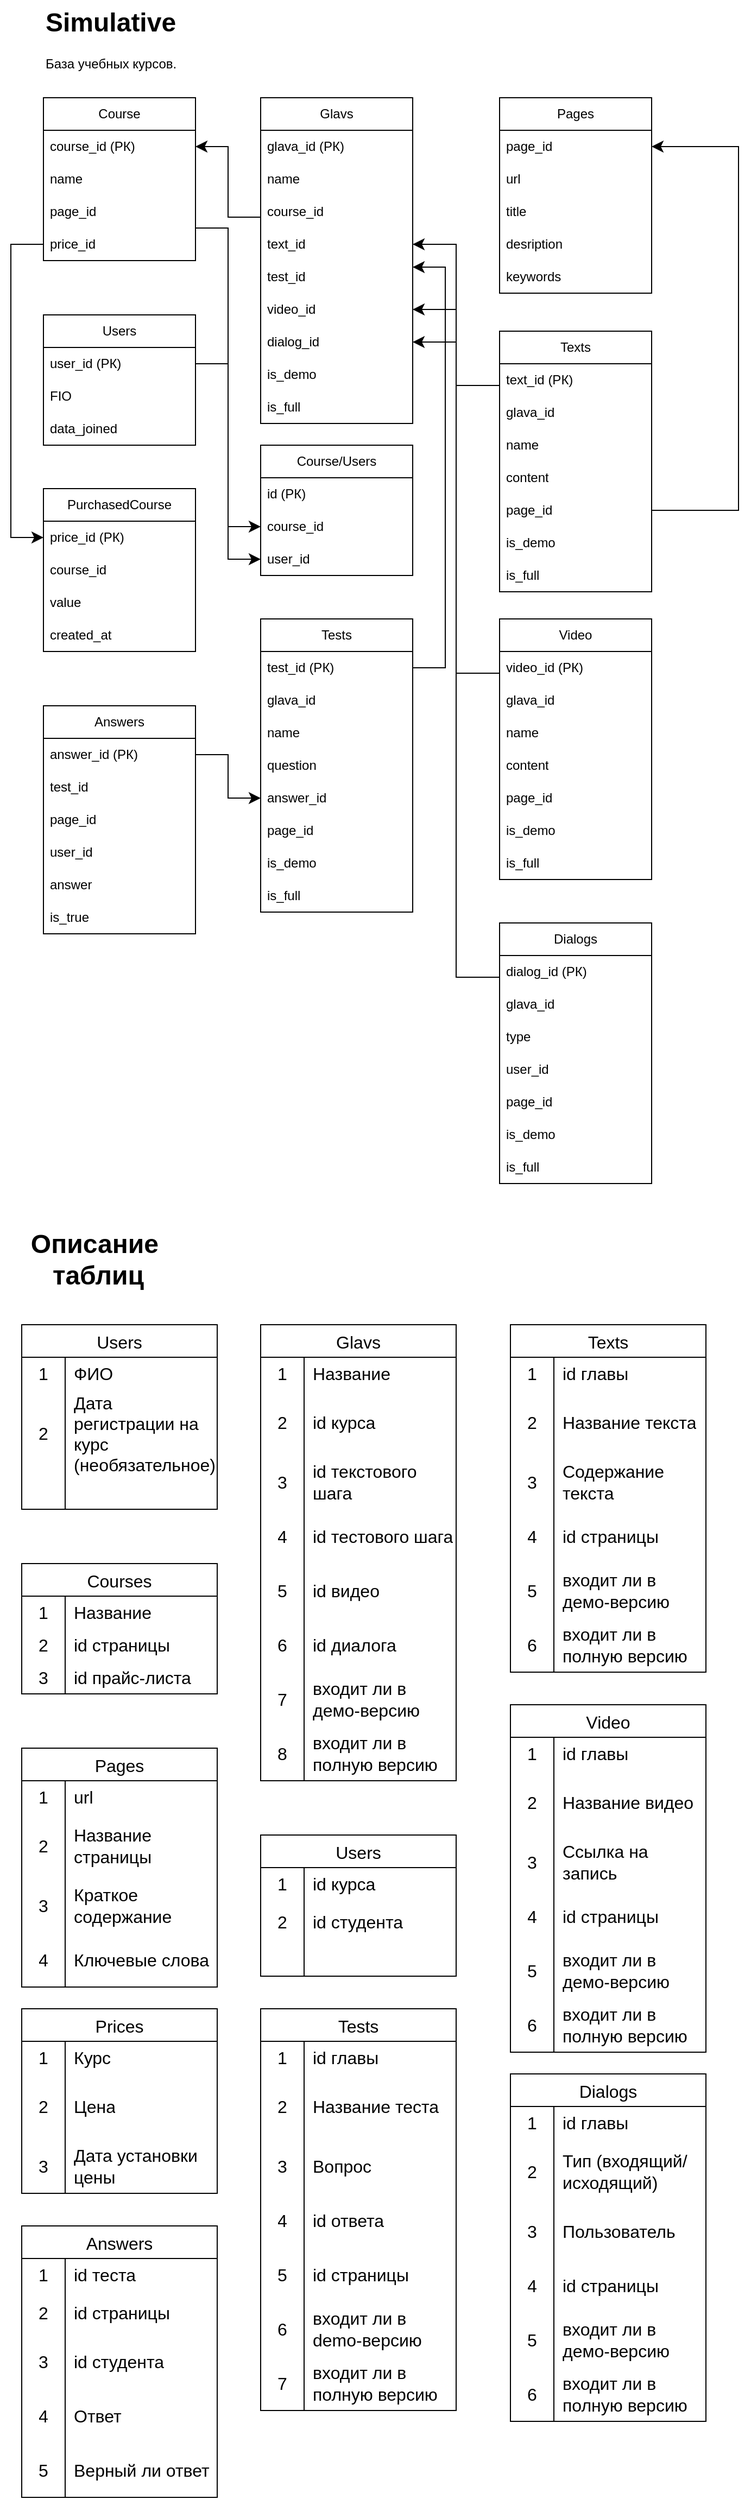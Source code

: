 <mxfile version="26.0.16">
  <diagram name="Страница — 1" id="-v7gocTDy0aKS6uS8MBP">
    <mxGraphModel dx="1386" dy="783" grid="1" gridSize="10" guides="1" tooltips="1" connect="1" arrows="1" fold="1" page="1" pageScale="1" pageWidth="827" pageHeight="1169" math="0" shadow="0">
      <root>
        <mxCell id="0" />
        <mxCell id="1" parent="0" />
        <mxCell id="BTPqU4FsrwKXCjAuGrWb-1" value="Pages" style="swimlane;fontStyle=0;childLayout=stackLayout;horizontal=1;startSize=30;horizontalStack=0;resizeParent=1;resizeParentMax=0;resizeLast=0;collapsible=1;marginBottom=0;whiteSpace=wrap;html=1;" parent="1" vertex="1">
          <mxGeometry x="470" y="120" width="140" height="180" as="geometry">
            <mxRectangle x="380" y="90" width="80" height="30" as="alternateBounds" />
          </mxGeometry>
        </mxCell>
        <mxCell id="BTPqU4FsrwKXCjAuGrWb-2" value="page_id" style="text;strokeColor=none;fillColor=none;align=left;verticalAlign=middle;spacingLeft=4;spacingRight=4;overflow=hidden;points=[[0,0.5],[1,0.5]];portConstraint=eastwest;rotatable=0;whiteSpace=wrap;html=1;" parent="BTPqU4FsrwKXCjAuGrWb-1" vertex="1">
          <mxGeometry y="30" width="140" height="30" as="geometry" />
        </mxCell>
        <mxCell id="BTPqU4FsrwKXCjAuGrWb-3" value="url" style="text;strokeColor=none;fillColor=none;align=left;verticalAlign=middle;spacingLeft=4;spacingRight=4;overflow=hidden;points=[[0,0.5],[1,0.5]];portConstraint=eastwest;rotatable=0;whiteSpace=wrap;html=1;" parent="BTPqU4FsrwKXCjAuGrWb-1" vertex="1">
          <mxGeometry y="60" width="140" height="30" as="geometry" />
        </mxCell>
        <mxCell id="BTPqU4FsrwKXCjAuGrWb-4" value="title" style="text;strokeColor=none;fillColor=none;align=left;verticalAlign=middle;spacingLeft=4;spacingRight=4;overflow=hidden;points=[[0,0.5],[1,0.5]];portConstraint=eastwest;rotatable=0;whiteSpace=wrap;html=1;" parent="BTPqU4FsrwKXCjAuGrWb-1" vertex="1">
          <mxGeometry y="90" width="140" height="30" as="geometry" />
        </mxCell>
        <mxCell id="BTPqU4FsrwKXCjAuGrWb-5" value="desription" style="text;strokeColor=none;fillColor=none;align=left;verticalAlign=middle;spacingLeft=4;spacingRight=4;overflow=hidden;points=[[0,0.5],[1,0.5]];portConstraint=eastwest;rotatable=0;whiteSpace=wrap;html=1;" parent="BTPqU4FsrwKXCjAuGrWb-1" vertex="1">
          <mxGeometry y="120" width="140" height="30" as="geometry" />
        </mxCell>
        <mxCell id="BTPqU4FsrwKXCjAuGrWb-6" value="keywords" style="text;strokeColor=none;fillColor=none;align=left;verticalAlign=middle;spacingLeft=4;spacingRight=4;overflow=hidden;points=[[0,0.5],[1,0.5]];portConstraint=eastwest;rotatable=0;whiteSpace=wrap;html=1;" parent="BTPqU4FsrwKXCjAuGrWb-1" vertex="1">
          <mxGeometry y="150" width="140" height="30" as="geometry" />
        </mxCell>
        <mxCell id="BTPqU4FsrwKXCjAuGrWb-7" value="&lt;h1 style=&quot;margin-top: 0px;&quot;&gt;Simulative&lt;/h1&gt;&lt;p&gt;База учебных курсов.&lt;/p&gt;" style="text;html=1;whiteSpace=wrap;overflow=hidden;rounded=0;" parent="1" vertex="1">
          <mxGeometry x="50" y="30" width="180" height="120" as="geometry" />
        </mxCell>
        <mxCell id="BTPqU4FsrwKXCjAuGrWb-8" value="Course" style="swimlane;fontStyle=0;childLayout=stackLayout;horizontal=1;startSize=30;horizontalStack=0;resizeParent=1;resizeParentMax=0;resizeLast=0;collapsible=1;marginBottom=0;whiteSpace=wrap;html=1;direction=east;" parent="1" vertex="1">
          <mxGeometry x="50" y="120" width="140" height="150" as="geometry" />
        </mxCell>
        <mxCell id="BTPqU4FsrwKXCjAuGrWb-9" value="course_id (РК)" style="text;strokeColor=none;fillColor=none;align=left;verticalAlign=middle;spacingLeft=4;spacingRight=4;overflow=hidden;points=[[0,0.5],[1,0.5]];portConstraint=eastwest;rotatable=0;whiteSpace=wrap;html=1;" parent="BTPqU4FsrwKXCjAuGrWb-8" vertex="1">
          <mxGeometry y="30" width="140" height="30" as="geometry" />
        </mxCell>
        <mxCell id="BTPqU4FsrwKXCjAuGrWb-10" value="name" style="text;strokeColor=none;fillColor=none;align=left;verticalAlign=middle;spacingLeft=4;spacingRight=4;overflow=hidden;points=[[0,0.5],[1,0.5]];portConstraint=eastwest;rotatable=0;whiteSpace=wrap;html=1;" parent="BTPqU4FsrwKXCjAuGrWb-8" vertex="1">
          <mxGeometry y="60" width="140" height="30" as="geometry" />
        </mxCell>
        <mxCell id="BTPqU4FsrwKXCjAuGrWb-35" value="page_id" style="text;strokeColor=none;fillColor=none;align=left;verticalAlign=middle;spacingLeft=4;spacingRight=4;overflow=hidden;points=[[0,0.5],[1,0.5]];portConstraint=eastwest;rotatable=0;whiteSpace=wrap;html=1;" parent="BTPqU4FsrwKXCjAuGrWb-8" vertex="1">
          <mxGeometry y="90" width="140" height="30" as="geometry" />
        </mxCell>
        <mxCell id="BTPqU4FsrwKXCjAuGrWb-43" value="price_id" style="text;strokeColor=none;fillColor=none;align=left;verticalAlign=middle;spacingLeft=4;spacingRight=4;overflow=hidden;points=[[0,0.5],[1,0.5]];portConstraint=eastwest;rotatable=0;whiteSpace=wrap;html=1;" parent="BTPqU4FsrwKXCjAuGrWb-8" vertex="1">
          <mxGeometry y="120" width="140" height="30" as="geometry" />
        </mxCell>
        <mxCell id="BTPqU4FsrwKXCjAuGrWb-11" value="Users" style="swimlane;fontStyle=0;childLayout=stackLayout;horizontal=1;startSize=30;horizontalStack=0;resizeParent=1;resizeParentMax=0;resizeLast=0;collapsible=1;marginBottom=0;whiteSpace=wrap;html=1;direction=east;" parent="1" vertex="1">
          <mxGeometry x="50" y="320" width="140" height="120" as="geometry" />
        </mxCell>
        <mxCell id="BTPqU4FsrwKXCjAuGrWb-12" value="user_id (РК)" style="text;strokeColor=none;fillColor=none;align=left;verticalAlign=middle;spacingLeft=4;spacingRight=4;overflow=hidden;points=[[0,0.5],[1,0.5]];portConstraint=eastwest;rotatable=0;whiteSpace=wrap;html=1;" parent="BTPqU4FsrwKXCjAuGrWb-11" vertex="1">
          <mxGeometry y="30" width="140" height="30" as="geometry" />
        </mxCell>
        <mxCell id="BTPqU4FsrwKXCjAuGrWb-13" value="FIO" style="text;strokeColor=none;fillColor=none;align=left;verticalAlign=middle;spacingLeft=4;spacingRight=4;overflow=hidden;points=[[0,0.5],[1,0.5]];portConstraint=eastwest;rotatable=0;whiteSpace=wrap;html=1;" parent="BTPqU4FsrwKXCjAuGrWb-11" vertex="1">
          <mxGeometry y="60" width="140" height="30" as="geometry" />
        </mxCell>
        <mxCell id="BTPqU4FsrwKXCjAuGrWb-45" value="data_joined" style="text;strokeColor=none;fillColor=none;align=left;verticalAlign=middle;spacingLeft=4;spacingRight=4;overflow=hidden;points=[[0,0.5],[1,0.5]];portConstraint=eastwest;rotatable=0;whiteSpace=wrap;html=1;" parent="BTPqU4FsrwKXCjAuGrWb-11" vertex="1">
          <mxGeometry y="90" width="140" height="30" as="geometry" />
        </mxCell>
        <mxCell id="BTPqU4FsrwKXCjAuGrWb-14" value="Course/Users" style="swimlane;fontStyle=0;childLayout=stackLayout;horizontal=1;startSize=30;horizontalStack=0;resizeParent=1;resizeParentMax=0;resizeLast=0;collapsible=1;marginBottom=0;whiteSpace=wrap;html=1;direction=east;" parent="1" vertex="1">
          <mxGeometry x="250" y="440" width="140" height="120" as="geometry" />
        </mxCell>
        <mxCell id="BTPqU4FsrwKXCjAuGrWb-15" value="id (РК)" style="text;strokeColor=none;fillColor=none;align=left;verticalAlign=middle;spacingLeft=4;spacingRight=4;overflow=hidden;points=[[0,0.5],[1,0.5]];portConstraint=eastwest;rotatable=0;whiteSpace=wrap;html=1;" parent="BTPqU4FsrwKXCjAuGrWb-14" vertex="1">
          <mxGeometry y="30" width="140" height="30" as="geometry" />
        </mxCell>
        <mxCell id="BTPqU4FsrwKXCjAuGrWb-16" value="course_id" style="text;strokeColor=none;fillColor=none;align=left;verticalAlign=middle;spacingLeft=4;spacingRight=4;overflow=hidden;points=[[0,0.5],[1,0.5]];portConstraint=eastwest;rotatable=0;whiteSpace=wrap;html=1;" parent="BTPqU4FsrwKXCjAuGrWb-14" vertex="1">
          <mxGeometry y="60" width="140" height="30" as="geometry" />
        </mxCell>
        <mxCell id="BTPqU4FsrwKXCjAuGrWb-17" value="user_id" style="text;strokeColor=none;fillColor=none;align=left;verticalAlign=middle;spacingLeft=4;spacingRight=4;overflow=hidden;points=[[0,0.5],[1,0.5]];portConstraint=eastwest;rotatable=0;whiteSpace=wrap;html=1;" parent="BTPqU4FsrwKXCjAuGrWb-14" vertex="1">
          <mxGeometry y="90" width="140" height="30" as="geometry" />
        </mxCell>
        <mxCell id="BTPqU4FsrwKXCjAuGrWb-19" value="Glavs" style="swimlane;fontStyle=0;childLayout=stackLayout;horizontal=1;startSize=30;horizontalStack=0;resizeParent=1;resizeParentMax=0;resizeLast=0;collapsible=1;marginBottom=0;whiteSpace=wrap;html=1;direction=east;" parent="1" vertex="1">
          <mxGeometry x="250" y="120" width="140" height="300" as="geometry" />
        </mxCell>
        <mxCell id="BTPqU4FsrwKXCjAuGrWb-20" value="glava_id (РК)" style="text;strokeColor=none;fillColor=none;align=left;verticalAlign=middle;spacingLeft=4;spacingRight=4;overflow=hidden;points=[[0,0.5],[1,0.5]];portConstraint=eastwest;rotatable=0;whiteSpace=wrap;html=1;" parent="BTPqU4FsrwKXCjAuGrWb-19" vertex="1">
          <mxGeometry y="30" width="140" height="30" as="geometry" />
        </mxCell>
        <mxCell id="BTPqU4FsrwKXCjAuGrWb-32" value="" style="edgeStyle=elbowEdgeStyle;elbow=horizontal;endArrow=classic;html=1;curved=0;rounded=0;endSize=8;startSize=8;entryX=1;entryY=0.5;entryDx=0;entryDy=0;" parent="BTPqU4FsrwKXCjAuGrWb-19" target="BTPqU4FsrwKXCjAuGrWb-9" edge="1">
          <mxGeometry width="50" height="50" relative="1" as="geometry">
            <mxPoint y="110" as="sourcePoint" />
            <mxPoint x="50" y="60" as="targetPoint" />
          </mxGeometry>
        </mxCell>
        <mxCell id="BTPqU4FsrwKXCjAuGrWb-21" value="name" style="text;strokeColor=none;fillColor=none;align=left;verticalAlign=middle;spacingLeft=4;spacingRight=4;overflow=hidden;points=[[0,0.5],[1,0.5]];portConstraint=eastwest;rotatable=0;whiteSpace=wrap;html=1;" parent="BTPqU4FsrwKXCjAuGrWb-19" vertex="1">
          <mxGeometry y="60" width="140" height="30" as="geometry" />
        </mxCell>
        <mxCell id="BTPqU4FsrwKXCjAuGrWb-27" value="course_id" style="text;strokeColor=none;fillColor=none;align=left;verticalAlign=middle;spacingLeft=4;spacingRight=4;overflow=hidden;points=[[0,0.5],[1,0.5]];portConstraint=eastwest;rotatable=0;whiteSpace=wrap;html=1;" parent="BTPqU4FsrwKXCjAuGrWb-19" vertex="1">
          <mxGeometry y="90" width="140" height="30" as="geometry" />
        </mxCell>
        <mxCell id="BTPqU4FsrwKXCjAuGrWb-22" value="text_id" style="text;strokeColor=none;fillColor=none;align=left;verticalAlign=middle;spacingLeft=4;spacingRight=4;overflow=hidden;points=[[0,0.5],[1,0.5]];portConstraint=eastwest;rotatable=0;whiteSpace=wrap;html=1;" parent="BTPqU4FsrwKXCjAuGrWb-19" vertex="1">
          <mxGeometry y="120" width="140" height="30" as="geometry" />
        </mxCell>
        <mxCell id="XaR2NBmw9nqj3W3LkaDX-1" value="test_id" style="text;strokeColor=none;fillColor=none;align=left;verticalAlign=middle;spacingLeft=4;spacingRight=4;overflow=hidden;points=[[0,0.5],[1,0.5]];portConstraint=eastwest;rotatable=0;whiteSpace=wrap;html=1;" vertex="1" parent="BTPqU4FsrwKXCjAuGrWb-19">
          <mxGeometry y="150" width="140" height="30" as="geometry" />
        </mxCell>
        <mxCell id="XaR2NBmw9nqj3W3LkaDX-2" value="video_id" style="text;strokeColor=none;fillColor=none;align=left;verticalAlign=middle;spacingLeft=4;spacingRight=4;overflow=hidden;points=[[0,0.5],[1,0.5]];portConstraint=eastwest;rotatable=0;whiteSpace=wrap;html=1;" vertex="1" parent="BTPqU4FsrwKXCjAuGrWb-19">
          <mxGeometry y="180" width="140" height="30" as="geometry" />
        </mxCell>
        <mxCell id="XaR2NBmw9nqj3W3LkaDX-3" value="dialog_id" style="text;strokeColor=none;fillColor=none;align=left;verticalAlign=middle;spacingLeft=4;spacingRight=4;overflow=hidden;points=[[0,0.5],[1,0.5]];portConstraint=eastwest;rotatable=0;whiteSpace=wrap;html=1;" vertex="1" parent="BTPqU4FsrwKXCjAuGrWb-19">
          <mxGeometry y="210" width="140" height="30" as="geometry" />
        </mxCell>
        <mxCell id="BTPqU4FsrwKXCjAuGrWb-55" value="is_demo" style="text;strokeColor=none;fillColor=none;align=left;verticalAlign=middle;spacingLeft=4;spacingRight=4;overflow=hidden;points=[[0,0.5],[1,0.5]];portConstraint=eastwest;rotatable=0;whiteSpace=wrap;html=1;" parent="BTPqU4FsrwKXCjAuGrWb-19" vertex="1">
          <mxGeometry y="240" width="140" height="30" as="geometry" />
        </mxCell>
        <mxCell id="BTPqU4FsrwKXCjAuGrWb-56" value="is_full" style="text;strokeColor=none;fillColor=none;align=left;verticalAlign=middle;spacingLeft=4;spacingRight=4;overflow=hidden;points=[[0,0.5],[1,0.5]];portConstraint=eastwest;rotatable=0;whiteSpace=wrap;html=1;" parent="BTPqU4FsrwKXCjAuGrWb-19" vertex="1">
          <mxGeometry y="270" width="140" height="30" as="geometry" />
        </mxCell>
        <mxCell id="BTPqU4FsrwKXCjAuGrWb-23" value="Texts" style="swimlane;fontStyle=0;childLayout=stackLayout;horizontal=1;startSize=30;horizontalStack=0;resizeParent=1;resizeParentMax=0;resizeLast=0;collapsible=1;marginBottom=0;whiteSpace=wrap;html=1;direction=east;" parent="1" vertex="1">
          <mxGeometry x="470" y="335" width="140" height="240" as="geometry" />
        </mxCell>
        <mxCell id="BTPqU4FsrwKXCjAuGrWb-33" value="" style="edgeStyle=elbowEdgeStyle;elbow=horizontal;endArrow=classic;html=1;curved=0;rounded=0;endSize=8;startSize=8;entryX=1;entryY=0.5;entryDx=0;entryDy=0;" parent="BTPqU4FsrwKXCjAuGrWb-23" target="BTPqU4FsrwKXCjAuGrWb-22" edge="1">
          <mxGeometry width="50" height="50" relative="1" as="geometry">
            <mxPoint y="50" as="sourcePoint" />
            <mxPoint x="50" as="targetPoint" />
          </mxGeometry>
        </mxCell>
        <mxCell id="BTPqU4FsrwKXCjAuGrWb-24" value="text_id (РК)" style="text;strokeColor=none;fillColor=none;align=left;verticalAlign=middle;spacingLeft=4;spacingRight=4;overflow=hidden;points=[[0,0.5],[1,0.5]];portConstraint=eastwest;rotatable=0;whiteSpace=wrap;html=1;" parent="BTPqU4FsrwKXCjAuGrWb-23" vertex="1">
          <mxGeometry y="30" width="140" height="30" as="geometry" />
        </mxCell>
        <mxCell id="XaR2NBmw9nqj3W3LkaDX-41" value="glava_id" style="text;strokeColor=none;fillColor=none;align=left;verticalAlign=middle;spacingLeft=4;spacingRight=4;overflow=hidden;points=[[0,0.5],[1,0.5]];portConstraint=eastwest;rotatable=0;whiteSpace=wrap;html=1;" vertex="1" parent="BTPqU4FsrwKXCjAuGrWb-23">
          <mxGeometry y="60" width="140" height="30" as="geometry" />
        </mxCell>
        <mxCell id="BTPqU4FsrwKXCjAuGrWb-26" value="name" style="text;strokeColor=none;fillColor=none;align=left;verticalAlign=middle;spacingLeft=4;spacingRight=4;overflow=hidden;points=[[0,0.5],[1,0.5]];portConstraint=eastwest;rotatable=0;whiteSpace=wrap;html=1;" parent="BTPqU4FsrwKXCjAuGrWb-23" vertex="1">
          <mxGeometry y="90" width="140" height="30" as="geometry" />
        </mxCell>
        <mxCell id="BTPqU4FsrwKXCjAuGrWb-25" value="content" style="text;strokeColor=none;fillColor=none;align=left;verticalAlign=middle;spacingLeft=4;spacingRight=4;overflow=hidden;points=[[0,0.5],[1,0.5]];portConstraint=eastwest;rotatable=0;whiteSpace=wrap;html=1;" parent="BTPqU4FsrwKXCjAuGrWb-23" vertex="1">
          <mxGeometry y="120" width="140" height="30" as="geometry" />
        </mxCell>
        <mxCell id="BTPqU4FsrwKXCjAuGrWb-28" value="page_id" style="text;strokeColor=none;fillColor=none;align=left;verticalAlign=middle;spacingLeft=4;spacingRight=4;overflow=hidden;points=[[0,0.5],[1,0.5]];portConstraint=eastwest;rotatable=0;whiteSpace=wrap;html=1;" parent="BTPqU4FsrwKXCjAuGrWb-23" vertex="1">
          <mxGeometry y="150" width="140" height="30" as="geometry" />
        </mxCell>
        <mxCell id="BTPqU4FsrwKXCjAuGrWb-57" value="is_demo" style="text;strokeColor=none;fillColor=none;align=left;verticalAlign=middle;spacingLeft=4;spacingRight=4;overflow=hidden;points=[[0,0.5],[1,0.5]];portConstraint=eastwest;rotatable=0;whiteSpace=wrap;html=1;" parent="BTPqU4FsrwKXCjAuGrWb-23" vertex="1">
          <mxGeometry y="180" width="140" height="30" as="geometry" />
        </mxCell>
        <mxCell id="BTPqU4FsrwKXCjAuGrWb-58" value="is_full" style="text;strokeColor=none;fillColor=none;align=left;verticalAlign=middle;spacingLeft=4;spacingRight=4;overflow=hidden;points=[[0,0.5],[1,0.5]];portConstraint=eastwest;rotatable=0;whiteSpace=wrap;html=1;" parent="BTPqU4FsrwKXCjAuGrWb-23" vertex="1">
          <mxGeometry y="210" width="140" height="30" as="geometry" />
        </mxCell>
        <mxCell id="BTPqU4FsrwKXCjAuGrWb-30" value="" style="edgeStyle=elbowEdgeStyle;elbow=horizontal;endArrow=classic;html=1;curved=0;rounded=0;endSize=8;startSize=8;entryX=0;entryY=0.5;entryDx=0;entryDy=0;" parent="1" target="BTPqU4FsrwKXCjAuGrWb-17" edge="1" source="BTPqU4FsrwKXCjAuGrWb-12">
          <mxGeometry width="50" height="50" relative="1" as="geometry">
            <mxPoint x="190" y="430" as="sourcePoint" />
            <mxPoint x="240" y="480" as="targetPoint" />
          </mxGeometry>
        </mxCell>
        <mxCell id="BTPqU4FsrwKXCjAuGrWb-31" value="" style="edgeStyle=elbowEdgeStyle;elbow=horizontal;endArrow=classic;html=1;curved=0;rounded=0;endSize=8;startSize=8;entryX=0;entryY=0.5;entryDx=0;entryDy=0;" parent="1" target="BTPqU4FsrwKXCjAuGrWb-16" edge="1">
          <mxGeometry width="50" height="50" relative="1" as="geometry">
            <mxPoint x="190" y="240" as="sourcePoint" />
            <mxPoint x="240" y="190" as="targetPoint" />
          </mxGeometry>
        </mxCell>
        <mxCell id="BTPqU4FsrwKXCjAuGrWb-34" value="" style="edgeStyle=elbowEdgeStyle;elbow=horizontal;endArrow=classic;html=1;curved=0;rounded=0;endSize=8;startSize=8;entryX=1;entryY=0.5;entryDx=0;entryDy=0;exitX=1;exitY=0.5;exitDx=0;exitDy=0;" parent="1" target="BTPqU4FsrwKXCjAuGrWb-2" edge="1" source="BTPqU4FsrwKXCjAuGrWb-28">
          <mxGeometry width="50" height="50" relative="1" as="geometry">
            <mxPoint x="600" y="520" as="sourcePoint" />
            <mxPoint x="650" y="470" as="targetPoint" />
            <Array as="points">
              <mxPoint x="690" y="360" />
            </Array>
          </mxGeometry>
        </mxCell>
        <mxCell id="BTPqU4FsrwKXCjAuGrWb-36" value="PurchasedCourse" style="swimlane;fontStyle=0;childLayout=stackLayout;horizontal=1;startSize=30;horizontalStack=0;resizeParent=1;resizeParentMax=0;resizeLast=0;collapsible=1;marginBottom=0;whiteSpace=wrap;html=1;direction=east;" parent="1" vertex="1">
          <mxGeometry x="50" y="480" width="140" height="150" as="geometry" />
        </mxCell>
        <mxCell id="BTPqU4FsrwKXCjAuGrWb-37" value="price_id (РК)" style="text;strokeColor=none;fillColor=none;align=left;verticalAlign=middle;spacingLeft=4;spacingRight=4;overflow=hidden;points=[[0,0.5],[1,0.5]];portConstraint=eastwest;rotatable=0;whiteSpace=wrap;html=1;" parent="BTPqU4FsrwKXCjAuGrWb-36" vertex="1">
          <mxGeometry y="30" width="140" height="30" as="geometry" />
        </mxCell>
        <mxCell id="BTPqU4FsrwKXCjAuGrWb-38" value="course_id" style="text;strokeColor=none;fillColor=none;align=left;verticalAlign=middle;spacingLeft=4;spacingRight=4;overflow=hidden;points=[[0,0.5],[1,0.5]];portConstraint=eastwest;rotatable=0;whiteSpace=wrap;html=1;" parent="BTPqU4FsrwKXCjAuGrWb-36" vertex="1">
          <mxGeometry y="60" width="140" height="30" as="geometry" />
        </mxCell>
        <mxCell id="BTPqU4FsrwKXCjAuGrWb-41" value="value" style="text;strokeColor=none;fillColor=none;align=left;verticalAlign=middle;spacingLeft=4;spacingRight=4;overflow=hidden;points=[[0,0.5],[1,0.5]];portConstraint=eastwest;rotatable=0;whiteSpace=wrap;html=1;" parent="BTPqU4FsrwKXCjAuGrWb-36" vertex="1">
          <mxGeometry y="90" width="140" height="30" as="geometry" />
        </mxCell>
        <mxCell id="BTPqU4FsrwKXCjAuGrWb-44" value="created_at" style="text;strokeColor=none;fillColor=none;align=left;verticalAlign=middle;spacingLeft=4;spacingRight=4;overflow=hidden;points=[[0,0.5],[1,0.5]];portConstraint=eastwest;rotatable=0;whiteSpace=wrap;html=1;" parent="BTPqU4FsrwKXCjAuGrWb-36" vertex="1">
          <mxGeometry y="120" width="140" height="30" as="geometry" />
        </mxCell>
        <mxCell id="BTPqU4FsrwKXCjAuGrWb-46" value="" style="edgeStyle=elbowEdgeStyle;elbow=horizontal;endArrow=classic;html=1;curved=0;rounded=0;endSize=8;startSize=8;exitX=0;exitY=0.5;exitDx=0;exitDy=0;entryX=0;entryY=0.5;entryDx=0;entryDy=0;" parent="1" source="BTPqU4FsrwKXCjAuGrWb-43" target="BTPqU4FsrwKXCjAuGrWb-37" edge="1">
          <mxGeometry width="50" height="50" relative="1" as="geometry">
            <mxPoint x="50" y="370" as="sourcePoint" />
            <mxPoint x="40" y="590" as="targetPoint" />
            <Array as="points">
              <mxPoint x="20" y="480" />
            </Array>
          </mxGeometry>
        </mxCell>
        <mxCell id="XaR2NBmw9nqj3W3LkaDX-4" value="Video" style="swimlane;fontStyle=0;childLayout=stackLayout;horizontal=1;startSize=30;horizontalStack=0;resizeParent=1;resizeParentMax=0;resizeLast=0;collapsible=1;marginBottom=0;whiteSpace=wrap;html=1;direction=east;" vertex="1" parent="1">
          <mxGeometry x="470" y="600" width="140" height="240" as="geometry" />
        </mxCell>
        <mxCell id="XaR2NBmw9nqj3W3LkaDX-17" value="" style="edgeStyle=elbowEdgeStyle;elbow=horizontal;endArrow=classic;html=1;curved=0;rounded=0;endSize=8;startSize=8;entryX=1;entryY=0.5;entryDx=0;entryDy=0;" edge="1" parent="XaR2NBmw9nqj3W3LkaDX-4" target="XaR2NBmw9nqj3W3LkaDX-2">
          <mxGeometry width="50" height="50" relative="1" as="geometry">
            <mxPoint y="50" as="sourcePoint" />
            <mxPoint x="50" as="targetPoint" />
          </mxGeometry>
        </mxCell>
        <mxCell id="XaR2NBmw9nqj3W3LkaDX-6" value="video_id (РК)" style="text;strokeColor=none;fillColor=none;align=left;verticalAlign=middle;spacingLeft=4;spacingRight=4;overflow=hidden;points=[[0,0.5],[1,0.5]];portConstraint=eastwest;rotatable=0;whiteSpace=wrap;html=1;" vertex="1" parent="XaR2NBmw9nqj3W3LkaDX-4">
          <mxGeometry y="30" width="140" height="30" as="geometry" />
        </mxCell>
        <mxCell id="XaR2NBmw9nqj3W3LkaDX-42" value="glava_id" style="text;strokeColor=none;fillColor=none;align=left;verticalAlign=middle;spacingLeft=4;spacingRight=4;overflow=hidden;points=[[0,0.5],[1,0.5]];portConstraint=eastwest;rotatable=0;whiteSpace=wrap;html=1;" vertex="1" parent="XaR2NBmw9nqj3W3LkaDX-4">
          <mxGeometry y="60" width="140" height="30" as="geometry" />
        </mxCell>
        <mxCell id="XaR2NBmw9nqj3W3LkaDX-7" value="name" style="text;strokeColor=none;fillColor=none;align=left;verticalAlign=middle;spacingLeft=4;spacingRight=4;overflow=hidden;points=[[0,0.5],[1,0.5]];portConstraint=eastwest;rotatable=0;whiteSpace=wrap;html=1;" vertex="1" parent="XaR2NBmw9nqj3W3LkaDX-4">
          <mxGeometry y="90" width="140" height="30" as="geometry" />
        </mxCell>
        <mxCell id="XaR2NBmw9nqj3W3LkaDX-8" value="content" style="text;strokeColor=none;fillColor=none;align=left;verticalAlign=middle;spacingLeft=4;spacingRight=4;overflow=hidden;points=[[0,0.5],[1,0.5]];portConstraint=eastwest;rotatable=0;whiteSpace=wrap;html=1;" vertex="1" parent="XaR2NBmw9nqj3W3LkaDX-4">
          <mxGeometry y="120" width="140" height="30" as="geometry" />
        </mxCell>
        <mxCell id="XaR2NBmw9nqj3W3LkaDX-9" value="page_id" style="text;strokeColor=none;fillColor=none;align=left;verticalAlign=middle;spacingLeft=4;spacingRight=4;overflow=hidden;points=[[0,0.5],[1,0.5]];portConstraint=eastwest;rotatable=0;whiteSpace=wrap;html=1;" vertex="1" parent="XaR2NBmw9nqj3W3LkaDX-4">
          <mxGeometry y="150" width="140" height="30" as="geometry" />
        </mxCell>
        <mxCell id="XaR2NBmw9nqj3W3LkaDX-10" value="is_demo" style="text;strokeColor=none;fillColor=none;align=left;verticalAlign=middle;spacingLeft=4;spacingRight=4;overflow=hidden;points=[[0,0.5],[1,0.5]];portConstraint=eastwest;rotatable=0;whiteSpace=wrap;html=1;" vertex="1" parent="XaR2NBmw9nqj3W3LkaDX-4">
          <mxGeometry y="180" width="140" height="30" as="geometry" />
        </mxCell>
        <mxCell id="XaR2NBmw9nqj3W3LkaDX-11" value="is_full" style="text;strokeColor=none;fillColor=none;align=left;verticalAlign=middle;spacingLeft=4;spacingRight=4;overflow=hidden;points=[[0,0.5],[1,0.5]];portConstraint=eastwest;rotatable=0;whiteSpace=wrap;html=1;" vertex="1" parent="XaR2NBmw9nqj3W3LkaDX-4">
          <mxGeometry y="210" width="140" height="30" as="geometry" />
        </mxCell>
        <mxCell id="XaR2NBmw9nqj3W3LkaDX-13" value="Tests" style="swimlane;fontStyle=0;childLayout=stackLayout;horizontal=1;startSize=30;horizontalStack=0;resizeParent=1;resizeParentMax=0;resizeLast=0;collapsible=1;marginBottom=0;whiteSpace=wrap;html=1;direction=east;" vertex="1" parent="1">
          <mxGeometry x="250" y="600" width="140" height="270" as="geometry" />
        </mxCell>
        <mxCell id="XaR2NBmw9nqj3W3LkaDX-14" value="test_id (РК)" style="text;strokeColor=none;fillColor=none;align=left;verticalAlign=middle;spacingLeft=4;spacingRight=4;overflow=hidden;points=[[0,0.5],[1,0.5]];portConstraint=eastwest;rotatable=0;whiteSpace=wrap;html=1;" vertex="1" parent="XaR2NBmw9nqj3W3LkaDX-13">
          <mxGeometry y="30" width="140" height="30" as="geometry" />
        </mxCell>
        <mxCell id="XaR2NBmw9nqj3W3LkaDX-44" value="glava_id" style="text;strokeColor=none;fillColor=none;align=left;verticalAlign=middle;spacingLeft=4;spacingRight=4;overflow=hidden;points=[[0,0.5],[1,0.5]];portConstraint=eastwest;rotatable=0;whiteSpace=wrap;html=1;" vertex="1" parent="XaR2NBmw9nqj3W3LkaDX-13">
          <mxGeometry y="60" width="140" height="30" as="geometry" />
        </mxCell>
        <mxCell id="XaR2NBmw9nqj3W3LkaDX-46" value="name" style="text;strokeColor=none;fillColor=none;align=left;verticalAlign=middle;spacingLeft=4;spacingRight=4;overflow=hidden;points=[[0,0.5],[1,0.5]];portConstraint=eastwest;rotatable=0;whiteSpace=wrap;html=1;" vertex="1" parent="XaR2NBmw9nqj3W3LkaDX-13">
          <mxGeometry y="90" width="140" height="30" as="geometry" />
        </mxCell>
        <mxCell id="XaR2NBmw9nqj3W3LkaDX-15" value="question" style="text;strokeColor=none;fillColor=none;align=left;verticalAlign=middle;spacingLeft=4;spacingRight=4;overflow=hidden;points=[[0,0.5],[1,0.5]];portConstraint=eastwest;rotatable=0;whiteSpace=wrap;html=1;" vertex="1" parent="XaR2NBmw9nqj3W3LkaDX-13">
          <mxGeometry y="120" width="140" height="30" as="geometry" />
        </mxCell>
        <mxCell id="XaR2NBmw9nqj3W3LkaDX-16" value="answer_id" style="text;strokeColor=none;fillColor=none;align=left;verticalAlign=middle;spacingLeft=4;spacingRight=4;overflow=hidden;points=[[0,0.5],[1,0.5]];portConstraint=eastwest;rotatable=0;whiteSpace=wrap;html=1;" vertex="1" parent="XaR2NBmw9nqj3W3LkaDX-13">
          <mxGeometry y="150" width="140" height="30" as="geometry" />
        </mxCell>
        <mxCell id="XaR2NBmw9nqj3W3LkaDX-19" value="page_id" style="text;strokeColor=none;fillColor=none;align=left;verticalAlign=middle;spacingLeft=4;spacingRight=4;overflow=hidden;points=[[0,0.5],[1,0.5]];portConstraint=eastwest;rotatable=0;whiteSpace=wrap;html=1;" vertex="1" parent="XaR2NBmw9nqj3W3LkaDX-13">
          <mxGeometry y="180" width="140" height="30" as="geometry" />
        </mxCell>
        <mxCell id="XaR2NBmw9nqj3W3LkaDX-47" value="is_demo" style="text;strokeColor=none;fillColor=none;align=left;verticalAlign=middle;spacingLeft=4;spacingRight=4;overflow=hidden;points=[[0,0.5],[1,0.5]];portConstraint=eastwest;rotatable=0;whiteSpace=wrap;html=1;" vertex="1" parent="XaR2NBmw9nqj3W3LkaDX-13">
          <mxGeometry y="210" width="140" height="30" as="geometry" />
        </mxCell>
        <mxCell id="XaR2NBmw9nqj3W3LkaDX-48" value="is_full" style="text;strokeColor=none;fillColor=none;align=left;verticalAlign=middle;spacingLeft=4;spacingRight=4;overflow=hidden;points=[[0,0.5],[1,0.5]];portConstraint=eastwest;rotatable=0;whiteSpace=wrap;html=1;" vertex="1" parent="XaR2NBmw9nqj3W3LkaDX-13">
          <mxGeometry y="240" width="140" height="30" as="geometry" />
        </mxCell>
        <mxCell id="XaR2NBmw9nqj3W3LkaDX-18" value="" style="edgeStyle=elbowEdgeStyle;elbow=horizontal;endArrow=classic;html=1;curved=0;rounded=0;endSize=8;startSize=8;entryX=1;entryY=0.2;entryDx=0;entryDy=0;entryPerimeter=0;" edge="1" parent="1" source="XaR2NBmw9nqj3W3LkaDX-14" target="XaR2NBmw9nqj3W3LkaDX-1">
          <mxGeometry width="50" height="50" relative="1" as="geometry">
            <mxPoint x="390" y="800" as="sourcePoint" />
            <mxPoint x="394" y="279" as="targetPoint" />
            <Array as="points">
              <mxPoint x="420" y="540" />
            </Array>
          </mxGeometry>
        </mxCell>
        <mxCell id="XaR2NBmw9nqj3W3LkaDX-20" value="Answers" style="swimlane;fontStyle=0;childLayout=stackLayout;horizontal=1;startSize=30;horizontalStack=0;resizeParent=1;resizeParentMax=0;resizeLast=0;collapsible=1;marginBottom=0;whiteSpace=wrap;html=1;direction=east;" vertex="1" parent="1">
          <mxGeometry x="50" y="680" width="140" height="210" as="geometry" />
        </mxCell>
        <mxCell id="XaR2NBmw9nqj3W3LkaDX-21" value="answer_id (РК)" style="text;strokeColor=none;fillColor=none;align=left;verticalAlign=middle;spacingLeft=4;spacingRight=4;overflow=hidden;points=[[0,0.5],[1,0.5]];portConstraint=eastwest;rotatable=0;whiteSpace=wrap;html=1;" vertex="1" parent="XaR2NBmw9nqj3W3LkaDX-20">
          <mxGeometry y="30" width="140" height="30" as="geometry" />
        </mxCell>
        <mxCell id="XaR2NBmw9nqj3W3LkaDX-22" value="test_id" style="text;strokeColor=none;fillColor=none;align=left;verticalAlign=middle;spacingLeft=4;spacingRight=4;overflow=hidden;points=[[0,0.5],[1,0.5]];portConstraint=eastwest;rotatable=0;whiteSpace=wrap;html=1;" vertex="1" parent="XaR2NBmw9nqj3W3LkaDX-20">
          <mxGeometry y="60" width="140" height="30" as="geometry" />
        </mxCell>
        <mxCell id="XaR2NBmw9nqj3W3LkaDX-32" value="page_id" style="text;strokeColor=none;fillColor=none;align=left;verticalAlign=middle;spacingLeft=4;spacingRight=4;overflow=hidden;points=[[0,0.5],[1,0.5]];portConstraint=eastwest;rotatable=0;whiteSpace=wrap;html=1;" vertex="1" parent="XaR2NBmw9nqj3W3LkaDX-20">
          <mxGeometry y="90" width="140" height="30" as="geometry" />
        </mxCell>
        <mxCell id="XaR2NBmw9nqj3W3LkaDX-23" value="user_id" style="text;strokeColor=none;fillColor=none;align=left;verticalAlign=middle;spacingLeft=4;spacingRight=4;overflow=hidden;points=[[0,0.5],[1,0.5]];portConstraint=eastwest;rotatable=0;whiteSpace=wrap;html=1;" vertex="1" parent="XaR2NBmw9nqj3W3LkaDX-20">
          <mxGeometry y="120" width="140" height="30" as="geometry" />
        </mxCell>
        <mxCell id="XaR2NBmw9nqj3W3LkaDX-26" value="answer" style="text;strokeColor=none;fillColor=none;align=left;verticalAlign=middle;spacingLeft=4;spacingRight=4;overflow=hidden;points=[[0,0.5],[1,0.5]];portConstraint=eastwest;rotatable=0;whiteSpace=wrap;html=1;" vertex="1" parent="XaR2NBmw9nqj3W3LkaDX-20">
          <mxGeometry y="150" width="140" height="30" as="geometry" />
        </mxCell>
        <mxCell id="XaR2NBmw9nqj3W3LkaDX-31" value="is_true" style="text;strokeColor=none;fillColor=none;align=left;verticalAlign=middle;spacingLeft=4;spacingRight=4;overflow=hidden;points=[[0,0.5],[1,0.5]];portConstraint=eastwest;rotatable=0;whiteSpace=wrap;html=1;" vertex="1" parent="XaR2NBmw9nqj3W3LkaDX-20">
          <mxGeometry y="180" width="140" height="30" as="geometry" />
        </mxCell>
        <mxCell id="XaR2NBmw9nqj3W3LkaDX-25" value="" style="edgeStyle=elbowEdgeStyle;elbow=horizontal;endArrow=classic;html=1;curved=0;rounded=0;endSize=8;startSize=8;entryX=0;entryY=0.5;entryDx=0;entryDy=0;" edge="1" parent="1" source="XaR2NBmw9nqj3W3LkaDX-21" target="XaR2NBmw9nqj3W3LkaDX-16">
          <mxGeometry width="50" height="50" relative="1" as="geometry">
            <mxPoint x="190" y="850" as="sourcePoint" />
            <mxPoint x="240" y="800" as="targetPoint" />
          </mxGeometry>
        </mxCell>
        <mxCell id="XaR2NBmw9nqj3W3LkaDX-33" value="Dialogs" style="swimlane;fontStyle=0;childLayout=stackLayout;horizontal=1;startSize=30;horizontalStack=0;resizeParent=1;resizeParentMax=0;resizeLast=0;collapsible=1;marginBottom=0;whiteSpace=wrap;html=1;direction=east;" vertex="1" parent="1">
          <mxGeometry x="470" y="880" width="140" height="240" as="geometry" />
        </mxCell>
        <mxCell id="XaR2NBmw9nqj3W3LkaDX-45" value="" style="edgeStyle=elbowEdgeStyle;elbow=horizontal;endArrow=classic;html=1;curved=0;rounded=0;endSize=8;startSize=8;entryX=1;entryY=0.5;entryDx=0;entryDy=0;" edge="1" parent="XaR2NBmw9nqj3W3LkaDX-33" target="XaR2NBmw9nqj3W3LkaDX-3">
          <mxGeometry width="50" height="50" relative="1" as="geometry">
            <mxPoint y="50" as="sourcePoint" />
            <mxPoint x="50" as="targetPoint" />
          </mxGeometry>
        </mxCell>
        <mxCell id="XaR2NBmw9nqj3W3LkaDX-35" value="dialog_id (РК)" style="text;strokeColor=none;fillColor=none;align=left;verticalAlign=middle;spacingLeft=4;spacingRight=4;overflow=hidden;points=[[0,0.5],[1,0.5]];portConstraint=eastwest;rotatable=0;whiteSpace=wrap;html=1;" vertex="1" parent="XaR2NBmw9nqj3W3LkaDX-33">
          <mxGeometry y="30" width="140" height="30" as="geometry" />
        </mxCell>
        <mxCell id="XaR2NBmw9nqj3W3LkaDX-43" value="glava_id" style="text;strokeColor=none;fillColor=none;align=left;verticalAlign=middle;spacingLeft=4;spacingRight=4;overflow=hidden;points=[[0,0.5],[1,0.5]];portConstraint=eastwest;rotatable=0;whiteSpace=wrap;html=1;" vertex="1" parent="XaR2NBmw9nqj3W3LkaDX-33">
          <mxGeometry y="60" width="140" height="30" as="geometry" />
        </mxCell>
        <mxCell id="XaR2NBmw9nqj3W3LkaDX-49" value="type" style="text;strokeColor=none;fillColor=none;align=left;verticalAlign=middle;spacingLeft=4;spacingRight=4;overflow=hidden;points=[[0,0.5],[1,0.5]];portConstraint=eastwest;rotatable=0;whiteSpace=wrap;html=1;" vertex="1" parent="XaR2NBmw9nqj3W3LkaDX-33">
          <mxGeometry y="90" width="140" height="30" as="geometry" />
        </mxCell>
        <mxCell id="XaR2NBmw9nqj3W3LkaDX-50" value="user_id" style="text;strokeColor=none;fillColor=none;align=left;verticalAlign=middle;spacingLeft=4;spacingRight=4;overflow=hidden;points=[[0,0.5],[1,0.5]];portConstraint=eastwest;rotatable=0;whiteSpace=wrap;html=1;" vertex="1" parent="XaR2NBmw9nqj3W3LkaDX-33">
          <mxGeometry y="120" width="140" height="30" as="geometry" />
        </mxCell>
        <mxCell id="XaR2NBmw9nqj3W3LkaDX-38" value="page_id" style="text;strokeColor=none;fillColor=none;align=left;verticalAlign=middle;spacingLeft=4;spacingRight=4;overflow=hidden;points=[[0,0.5],[1,0.5]];portConstraint=eastwest;rotatable=0;whiteSpace=wrap;html=1;" vertex="1" parent="XaR2NBmw9nqj3W3LkaDX-33">
          <mxGeometry y="150" width="140" height="30" as="geometry" />
        </mxCell>
        <mxCell id="XaR2NBmw9nqj3W3LkaDX-39" value="is_demo" style="text;strokeColor=none;fillColor=none;align=left;verticalAlign=middle;spacingLeft=4;spacingRight=4;overflow=hidden;points=[[0,0.5],[1,0.5]];portConstraint=eastwest;rotatable=0;whiteSpace=wrap;html=1;" vertex="1" parent="XaR2NBmw9nqj3W3LkaDX-33">
          <mxGeometry y="180" width="140" height="30" as="geometry" />
        </mxCell>
        <mxCell id="XaR2NBmw9nqj3W3LkaDX-40" value="is_full" style="text;strokeColor=none;fillColor=none;align=left;verticalAlign=middle;spacingLeft=4;spacingRight=4;overflow=hidden;points=[[0,0.5],[1,0.5]];portConstraint=eastwest;rotatable=0;whiteSpace=wrap;html=1;" vertex="1" parent="XaR2NBmw9nqj3W3LkaDX-33">
          <mxGeometry y="210" width="140" height="30" as="geometry" />
        </mxCell>
        <mxCell id="XaR2NBmw9nqj3W3LkaDX-51" value="Описание&amp;nbsp;&lt;div&gt;таблиц&lt;/div&gt;" style="text;strokeColor=none;fillColor=none;html=1;fontSize=24;fontStyle=1;verticalAlign=middle;align=center;" vertex="1" parent="1">
          <mxGeometry x="50" y="1170" width="100" height="40" as="geometry" />
        </mxCell>
        <mxCell id="XaR2NBmw9nqj3W3LkaDX-54" value="Users" style="shape=table;startSize=30;container=1;collapsible=0;childLayout=tableLayout;fixedRows=1;rowLines=0;fontStyle=0;strokeColor=default;fontSize=16;" vertex="1" parent="1">
          <mxGeometry x="30" y="1250" width="180" height="170" as="geometry" />
        </mxCell>
        <mxCell id="XaR2NBmw9nqj3W3LkaDX-55" value="" style="shape=tableRow;horizontal=0;startSize=0;swimlaneHead=0;swimlaneBody=0;top=0;left=0;bottom=0;right=0;collapsible=0;dropTarget=0;fillColor=none;points=[[0,0.5],[1,0.5]];portConstraint=eastwest;strokeColor=inherit;fontSize=16;" vertex="1" parent="XaR2NBmw9nqj3W3LkaDX-54">
          <mxGeometry y="30" width="180" height="30" as="geometry" />
        </mxCell>
        <mxCell id="XaR2NBmw9nqj3W3LkaDX-56" value="1" style="shape=partialRectangle;html=1;whiteSpace=wrap;connectable=0;fillColor=none;top=0;left=0;bottom=0;right=0;overflow=hidden;pointerEvents=1;strokeColor=inherit;fontSize=16;" vertex="1" parent="XaR2NBmw9nqj3W3LkaDX-55">
          <mxGeometry width="40" height="30" as="geometry">
            <mxRectangle width="40" height="30" as="alternateBounds" />
          </mxGeometry>
        </mxCell>
        <mxCell id="XaR2NBmw9nqj3W3LkaDX-57" value="ФИО" style="shape=partialRectangle;html=1;whiteSpace=wrap;connectable=0;fillColor=none;top=0;left=0;bottom=0;right=0;align=left;spacingLeft=6;overflow=hidden;strokeColor=inherit;fontSize=16;" vertex="1" parent="XaR2NBmw9nqj3W3LkaDX-55">
          <mxGeometry x="40" width="140" height="30" as="geometry">
            <mxRectangle width="140" height="30" as="alternateBounds" />
          </mxGeometry>
        </mxCell>
        <mxCell id="XaR2NBmw9nqj3W3LkaDX-58" value="" style="shape=tableRow;horizontal=0;startSize=0;swimlaneHead=0;swimlaneBody=0;top=0;left=0;bottom=0;right=0;collapsible=0;dropTarget=0;fillColor=none;points=[[0,0.5],[1,0.5]];portConstraint=eastwest;strokeColor=inherit;fontSize=16;" vertex="1" parent="XaR2NBmw9nqj3W3LkaDX-54">
          <mxGeometry y="60" width="180" height="80" as="geometry" />
        </mxCell>
        <mxCell id="XaR2NBmw9nqj3W3LkaDX-59" value="2" style="shape=partialRectangle;html=1;whiteSpace=wrap;connectable=0;fillColor=none;top=0;left=0;bottom=0;right=0;overflow=hidden;strokeColor=inherit;fontSize=16;" vertex="1" parent="XaR2NBmw9nqj3W3LkaDX-58">
          <mxGeometry width="40" height="80" as="geometry">
            <mxRectangle width="40" height="80" as="alternateBounds" />
          </mxGeometry>
        </mxCell>
        <mxCell id="XaR2NBmw9nqj3W3LkaDX-60" value="Дата регистрации на курс (необязательное)" style="shape=partialRectangle;html=1;whiteSpace=wrap;connectable=0;fillColor=none;top=0;left=0;bottom=0;right=0;align=left;spacingLeft=6;overflow=hidden;strokeColor=inherit;fontSize=16;" vertex="1" parent="XaR2NBmw9nqj3W3LkaDX-58">
          <mxGeometry x="40" width="140" height="80" as="geometry">
            <mxRectangle width="140" height="80" as="alternateBounds" />
          </mxGeometry>
        </mxCell>
        <mxCell id="XaR2NBmw9nqj3W3LkaDX-61" value="" style="shape=tableRow;horizontal=0;startSize=0;swimlaneHead=0;swimlaneBody=0;top=0;left=0;bottom=0;right=0;collapsible=0;dropTarget=0;fillColor=none;points=[[0,0.5],[1,0.5]];portConstraint=eastwest;strokeColor=inherit;fontSize=16;" vertex="1" parent="XaR2NBmw9nqj3W3LkaDX-54">
          <mxGeometry y="140" width="180" height="30" as="geometry" />
        </mxCell>
        <mxCell id="XaR2NBmw9nqj3W3LkaDX-62" value="" style="shape=partialRectangle;html=1;whiteSpace=wrap;connectable=0;fillColor=none;top=0;left=0;bottom=0;right=0;overflow=hidden;strokeColor=inherit;fontSize=16;" vertex="1" parent="XaR2NBmw9nqj3W3LkaDX-61">
          <mxGeometry width="40" height="30" as="geometry">
            <mxRectangle width="40" height="30" as="alternateBounds" />
          </mxGeometry>
        </mxCell>
        <mxCell id="XaR2NBmw9nqj3W3LkaDX-63" value="" style="shape=partialRectangle;html=1;whiteSpace=wrap;connectable=0;fillColor=none;top=0;left=0;bottom=0;right=0;align=left;spacingLeft=6;overflow=hidden;strokeColor=inherit;fontSize=16;" vertex="1" parent="XaR2NBmw9nqj3W3LkaDX-61">
          <mxGeometry x="40" width="140" height="30" as="geometry">
            <mxRectangle width="140" height="30" as="alternateBounds" />
          </mxGeometry>
        </mxCell>
        <mxCell id="XaR2NBmw9nqj3W3LkaDX-64" value="Courses" style="shape=table;startSize=30;container=1;collapsible=0;childLayout=tableLayout;fixedRows=1;rowLines=0;fontStyle=0;strokeColor=default;fontSize=16;" vertex="1" parent="1">
          <mxGeometry x="30" y="1470" width="180" height="120" as="geometry" />
        </mxCell>
        <mxCell id="XaR2NBmw9nqj3W3LkaDX-65" value="" style="shape=tableRow;horizontal=0;startSize=0;swimlaneHead=0;swimlaneBody=0;top=0;left=0;bottom=0;right=0;collapsible=0;dropTarget=0;fillColor=none;points=[[0,0.5],[1,0.5]];portConstraint=eastwest;strokeColor=inherit;fontSize=16;" vertex="1" parent="XaR2NBmw9nqj3W3LkaDX-64">
          <mxGeometry y="30" width="180" height="30" as="geometry" />
        </mxCell>
        <mxCell id="XaR2NBmw9nqj3W3LkaDX-66" value="1" style="shape=partialRectangle;html=1;whiteSpace=wrap;connectable=0;fillColor=none;top=0;left=0;bottom=0;right=0;overflow=hidden;pointerEvents=1;strokeColor=inherit;fontSize=16;" vertex="1" parent="XaR2NBmw9nqj3W3LkaDX-65">
          <mxGeometry width="40" height="30" as="geometry">
            <mxRectangle width="40" height="30" as="alternateBounds" />
          </mxGeometry>
        </mxCell>
        <mxCell id="XaR2NBmw9nqj3W3LkaDX-67" value="Название" style="shape=partialRectangle;html=1;whiteSpace=wrap;connectable=0;fillColor=none;top=0;left=0;bottom=0;right=0;align=left;spacingLeft=6;overflow=hidden;strokeColor=inherit;fontSize=16;" vertex="1" parent="XaR2NBmw9nqj3W3LkaDX-65">
          <mxGeometry x="40" width="140" height="30" as="geometry">
            <mxRectangle width="140" height="30" as="alternateBounds" />
          </mxGeometry>
        </mxCell>
        <mxCell id="XaR2NBmw9nqj3W3LkaDX-68" value="" style="shape=tableRow;horizontal=0;startSize=0;swimlaneHead=0;swimlaneBody=0;top=0;left=0;bottom=0;right=0;collapsible=0;dropTarget=0;fillColor=none;points=[[0,0.5],[1,0.5]];portConstraint=eastwest;strokeColor=inherit;fontSize=16;" vertex="1" parent="XaR2NBmw9nqj3W3LkaDX-64">
          <mxGeometry y="60" width="180" height="30" as="geometry" />
        </mxCell>
        <mxCell id="XaR2NBmw9nqj3W3LkaDX-69" value="2" style="shape=partialRectangle;html=1;whiteSpace=wrap;connectable=0;fillColor=none;top=0;left=0;bottom=0;right=0;overflow=hidden;strokeColor=inherit;fontSize=16;" vertex="1" parent="XaR2NBmw9nqj3W3LkaDX-68">
          <mxGeometry width="40" height="30" as="geometry">
            <mxRectangle width="40" height="30" as="alternateBounds" />
          </mxGeometry>
        </mxCell>
        <mxCell id="XaR2NBmw9nqj3W3LkaDX-70" value="id страницы" style="shape=partialRectangle;html=1;whiteSpace=wrap;connectable=0;fillColor=none;top=0;left=0;bottom=0;right=0;align=left;spacingLeft=6;overflow=hidden;strokeColor=inherit;fontSize=16;" vertex="1" parent="XaR2NBmw9nqj3W3LkaDX-68">
          <mxGeometry x="40" width="140" height="30" as="geometry">
            <mxRectangle width="140" height="30" as="alternateBounds" />
          </mxGeometry>
        </mxCell>
        <mxCell id="XaR2NBmw9nqj3W3LkaDX-71" value="" style="shape=tableRow;horizontal=0;startSize=0;swimlaneHead=0;swimlaneBody=0;top=0;left=0;bottom=0;right=0;collapsible=0;dropTarget=0;fillColor=none;points=[[0,0.5],[1,0.5]];portConstraint=eastwest;strokeColor=inherit;fontSize=16;" vertex="1" parent="XaR2NBmw9nqj3W3LkaDX-64">
          <mxGeometry y="90" width="180" height="30" as="geometry" />
        </mxCell>
        <mxCell id="XaR2NBmw9nqj3W3LkaDX-72" value="3" style="shape=partialRectangle;html=1;whiteSpace=wrap;connectable=0;fillColor=none;top=0;left=0;bottom=0;right=0;overflow=hidden;strokeColor=inherit;fontSize=16;" vertex="1" parent="XaR2NBmw9nqj3W3LkaDX-71">
          <mxGeometry width="40" height="30" as="geometry">
            <mxRectangle width="40" height="30" as="alternateBounds" />
          </mxGeometry>
        </mxCell>
        <mxCell id="XaR2NBmw9nqj3W3LkaDX-73" value="id прайс-листа" style="shape=partialRectangle;html=1;whiteSpace=wrap;connectable=0;fillColor=none;top=0;left=0;bottom=0;right=0;align=left;spacingLeft=6;overflow=hidden;strokeColor=inherit;fontSize=16;" vertex="1" parent="XaR2NBmw9nqj3W3LkaDX-71">
          <mxGeometry x="40" width="140" height="30" as="geometry">
            <mxRectangle width="140" height="30" as="alternateBounds" />
          </mxGeometry>
        </mxCell>
        <mxCell id="XaR2NBmw9nqj3W3LkaDX-74" value="Pages" style="shape=table;startSize=30;container=1;collapsible=0;childLayout=tableLayout;fixedRows=1;rowLines=0;fontStyle=0;strokeColor=default;fontSize=16;" vertex="1" parent="1">
          <mxGeometry x="30" y="1640" width="180" height="220" as="geometry" />
        </mxCell>
        <mxCell id="XaR2NBmw9nqj3W3LkaDX-75" value="" style="shape=tableRow;horizontal=0;startSize=0;swimlaneHead=0;swimlaneBody=0;top=0;left=0;bottom=0;right=0;collapsible=0;dropTarget=0;fillColor=none;points=[[0,0.5],[1,0.5]];portConstraint=eastwest;strokeColor=inherit;fontSize=16;" vertex="1" parent="XaR2NBmw9nqj3W3LkaDX-74">
          <mxGeometry y="30" width="180" height="30" as="geometry" />
        </mxCell>
        <mxCell id="XaR2NBmw9nqj3W3LkaDX-76" value="1" style="shape=partialRectangle;html=1;whiteSpace=wrap;connectable=0;fillColor=none;top=0;left=0;bottom=0;right=0;overflow=hidden;pointerEvents=1;strokeColor=inherit;fontSize=16;" vertex="1" parent="XaR2NBmw9nqj3W3LkaDX-75">
          <mxGeometry width="40" height="30" as="geometry">
            <mxRectangle width="40" height="30" as="alternateBounds" />
          </mxGeometry>
        </mxCell>
        <mxCell id="XaR2NBmw9nqj3W3LkaDX-77" value="url" style="shape=partialRectangle;html=1;whiteSpace=wrap;connectable=0;fillColor=none;top=0;left=0;bottom=0;right=0;align=left;spacingLeft=6;overflow=hidden;strokeColor=inherit;fontSize=16;" vertex="1" parent="XaR2NBmw9nqj3W3LkaDX-75">
          <mxGeometry x="40" width="140" height="30" as="geometry">
            <mxRectangle width="140" height="30" as="alternateBounds" />
          </mxGeometry>
        </mxCell>
        <mxCell id="XaR2NBmw9nqj3W3LkaDX-78" value="" style="shape=tableRow;horizontal=0;startSize=0;swimlaneHead=0;swimlaneBody=0;top=0;left=0;bottom=0;right=0;collapsible=0;dropTarget=0;fillColor=none;points=[[0,0.5],[1,0.5]];portConstraint=eastwest;strokeColor=inherit;fontSize=16;" vertex="1" parent="XaR2NBmw9nqj3W3LkaDX-74">
          <mxGeometry y="60" width="180" height="60" as="geometry" />
        </mxCell>
        <mxCell id="XaR2NBmw9nqj3W3LkaDX-79" value="2" style="shape=partialRectangle;html=1;whiteSpace=wrap;connectable=0;fillColor=none;top=0;left=0;bottom=0;right=0;overflow=hidden;strokeColor=inherit;fontSize=16;" vertex="1" parent="XaR2NBmw9nqj3W3LkaDX-78">
          <mxGeometry width="40" height="60" as="geometry">
            <mxRectangle width="40" height="60" as="alternateBounds" />
          </mxGeometry>
        </mxCell>
        <mxCell id="XaR2NBmw9nqj3W3LkaDX-80" value="Название страницы" style="shape=partialRectangle;html=1;whiteSpace=wrap;connectable=0;fillColor=none;top=0;left=0;bottom=0;right=0;align=left;spacingLeft=6;overflow=hidden;strokeColor=inherit;fontSize=16;" vertex="1" parent="XaR2NBmw9nqj3W3LkaDX-78">
          <mxGeometry x="40" width="140" height="60" as="geometry">
            <mxRectangle width="140" height="60" as="alternateBounds" />
          </mxGeometry>
        </mxCell>
        <mxCell id="XaR2NBmw9nqj3W3LkaDX-81" value="" style="shape=tableRow;horizontal=0;startSize=0;swimlaneHead=0;swimlaneBody=0;top=0;left=0;bottom=0;right=0;collapsible=0;dropTarget=0;fillColor=none;points=[[0,0.5],[1,0.5]];portConstraint=eastwest;strokeColor=inherit;fontSize=16;" vertex="1" parent="XaR2NBmw9nqj3W3LkaDX-74">
          <mxGeometry y="120" width="180" height="50" as="geometry" />
        </mxCell>
        <mxCell id="XaR2NBmw9nqj3W3LkaDX-82" value="3" style="shape=partialRectangle;html=1;whiteSpace=wrap;connectable=0;fillColor=none;top=0;left=0;bottom=0;right=0;overflow=hidden;strokeColor=inherit;fontSize=16;" vertex="1" parent="XaR2NBmw9nqj3W3LkaDX-81">
          <mxGeometry width="40" height="50" as="geometry">
            <mxRectangle width="40" height="50" as="alternateBounds" />
          </mxGeometry>
        </mxCell>
        <mxCell id="XaR2NBmw9nqj3W3LkaDX-83" value="Краткое содержание" style="shape=partialRectangle;html=1;whiteSpace=wrap;connectable=0;fillColor=none;top=0;left=0;bottom=0;right=0;align=left;spacingLeft=6;overflow=hidden;strokeColor=inherit;fontSize=16;" vertex="1" parent="XaR2NBmw9nqj3W3LkaDX-81">
          <mxGeometry x="40" width="140" height="50" as="geometry">
            <mxRectangle width="140" height="50" as="alternateBounds" />
          </mxGeometry>
        </mxCell>
        <mxCell id="XaR2NBmw9nqj3W3LkaDX-84" style="shape=tableRow;horizontal=0;startSize=0;swimlaneHead=0;swimlaneBody=0;top=0;left=0;bottom=0;right=0;collapsible=0;dropTarget=0;fillColor=none;points=[[0,0.5],[1,0.5]];portConstraint=eastwest;strokeColor=inherit;fontSize=16;" vertex="1" parent="XaR2NBmw9nqj3W3LkaDX-74">
          <mxGeometry y="170" width="180" height="50" as="geometry" />
        </mxCell>
        <mxCell id="XaR2NBmw9nqj3W3LkaDX-85" value="4" style="shape=partialRectangle;html=1;whiteSpace=wrap;connectable=0;fillColor=none;top=0;left=0;bottom=0;right=0;overflow=hidden;strokeColor=inherit;fontSize=16;" vertex="1" parent="XaR2NBmw9nqj3W3LkaDX-84">
          <mxGeometry width="40" height="50" as="geometry">
            <mxRectangle width="40" height="50" as="alternateBounds" />
          </mxGeometry>
        </mxCell>
        <mxCell id="XaR2NBmw9nqj3W3LkaDX-86" value="Ключевые слова" style="shape=partialRectangle;html=1;whiteSpace=wrap;connectable=0;fillColor=none;top=0;left=0;bottom=0;right=0;align=left;spacingLeft=6;overflow=hidden;strokeColor=inherit;fontSize=16;" vertex="1" parent="XaR2NBmw9nqj3W3LkaDX-84">
          <mxGeometry x="40" width="140" height="50" as="geometry">
            <mxRectangle width="140" height="50" as="alternateBounds" />
          </mxGeometry>
        </mxCell>
        <mxCell id="XaR2NBmw9nqj3W3LkaDX-87" value="Prices" style="shape=table;startSize=30;container=1;collapsible=0;childLayout=tableLayout;fixedRows=1;rowLines=0;fontStyle=0;strokeColor=default;fontSize=16;" vertex="1" parent="1">
          <mxGeometry x="30" y="1880" width="180" height="170" as="geometry" />
        </mxCell>
        <mxCell id="XaR2NBmw9nqj3W3LkaDX-88" value="" style="shape=tableRow;horizontal=0;startSize=0;swimlaneHead=0;swimlaneBody=0;top=0;left=0;bottom=0;right=0;collapsible=0;dropTarget=0;fillColor=none;points=[[0,0.5],[1,0.5]];portConstraint=eastwest;strokeColor=inherit;fontSize=16;" vertex="1" parent="XaR2NBmw9nqj3W3LkaDX-87">
          <mxGeometry y="30" width="180" height="30" as="geometry" />
        </mxCell>
        <mxCell id="XaR2NBmw9nqj3W3LkaDX-89" value="1" style="shape=partialRectangle;html=1;whiteSpace=wrap;connectable=0;fillColor=none;top=0;left=0;bottom=0;right=0;overflow=hidden;pointerEvents=1;strokeColor=inherit;fontSize=16;" vertex="1" parent="XaR2NBmw9nqj3W3LkaDX-88">
          <mxGeometry width="40" height="30" as="geometry">
            <mxRectangle width="40" height="30" as="alternateBounds" />
          </mxGeometry>
        </mxCell>
        <mxCell id="XaR2NBmw9nqj3W3LkaDX-90" value="Курс" style="shape=partialRectangle;html=1;whiteSpace=wrap;connectable=0;fillColor=none;top=0;left=0;bottom=0;right=0;align=left;spacingLeft=6;overflow=hidden;strokeColor=inherit;fontSize=16;" vertex="1" parent="XaR2NBmw9nqj3W3LkaDX-88">
          <mxGeometry x="40" width="140" height="30" as="geometry">
            <mxRectangle width="140" height="30" as="alternateBounds" />
          </mxGeometry>
        </mxCell>
        <mxCell id="XaR2NBmw9nqj3W3LkaDX-91" value="" style="shape=tableRow;horizontal=0;startSize=0;swimlaneHead=0;swimlaneBody=0;top=0;left=0;bottom=0;right=0;collapsible=0;dropTarget=0;fillColor=none;points=[[0,0.5],[1,0.5]];portConstraint=eastwest;strokeColor=inherit;fontSize=16;" vertex="1" parent="XaR2NBmw9nqj3W3LkaDX-87">
          <mxGeometry y="60" width="180" height="60" as="geometry" />
        </mxCell>
        <mxCell id="XaR2NBmw9nqj3W3LkaDX-92" value="2" style="shape=partialRectangle;html=1;whiteSpace=wrap;connectable=0;fillColor=none;top=0;left=0;bottom=0;right=0;overflow=hidden;strokeColor=inherit;fontSize=16;" vertex="1" parent="XaR2NBmw9nqj3W3LkaDX-91">
          <mxGeometry width="40" height="60" as="geometry">
            <mxRectangle width="40" height="60" as="alternateBounds" />
          </mxGeometry>
        </mxCell>
        <mxCell id="XaR2NBmw9nqj3W3LkaDX-93" value="Цена" style="shape=partialRectangle;html=1;whiteSpace=wrap;connectable=0;fillColor=none;top=0;left=0;bottom=0;right=0;align=left;spacingLeft=6;overflow=hidden;strokeColor=inherit;fontSize=16;" vertex="1" parent="XaR2NBmw9nqj3W3LkaDX-91">
          <mxGeometry x="40" width="140" height="60" as="geometry">
            <mxRectangle width="140" height="60" as="alternateBounds" />
          </mxGeometry>
        </mxCell>
        <mxCell id="XaR2NBmw9nqj3W3LkaDX-94" value="" style="shape=tableRow;horizontal=0;startSize=0;swimlaneHead=0;swimlaneBody=0;top=0;left=0;bottom=0;right=0;collapsible=0;dropTarget=0;fillColor=none;points=[[0,0.5],[1,0.5]];portConstraint=eastwest;strokeColor=inherit;fontSize=16;" vertex="1" parent="XaR2NBmw9nqj3W3LkaDX-87">
          <mxGeometry y="120" width="180" height="50" as="geometry" />
        </mxCell>
        <mxCell id="XaR2NBmw9nqj3W3LkaDX-95" value="3" style="shape=partialRectangle;html=1;whiteSpace=wrap;connectable=0;fillColor=none;top=0;left=0;bottom=0;right=0;overflow=hidden;strokeColor=inherit;fontSize=16;" vertex="1" parent="XaR2NBmw9nqj3W3LkaDX-94">
          <mxGeometry width="40" height="50" as="geometry">
            <mxRectangle width="40" height="50" as="alternateBounds" />
          </mxGeometry>
        </mxCell>
        <mxCell id="XaR2NBmw9nqj3W3LkaDX-96" value="Дата установки цены" style="shape=partialRectangle;html=1;whiteSpace=wrap;connectable=0;fillColor=none;top=0;left=0;bottom=0;right=0;align=left;spacingLeft=6;overflow=hidden;strokeColor=inherit;fontSize=16;" vertex="1" parent="XaR2NBmw9nqj3W3LkaDX-94">
          <mxGeometry x="40" width="140" height="50" as="geometry">
            <mxRectangle width="140" height="50" as="alternateBounds" />
          </mxGeometry>
        </mxCell>
        <mxCell id="XaR2NBmw9nqj3W3LkaDX-100" value="Glavs" style="shape=table;startSize=30;container=1;collapsible=0;childLayout=tableLayout;fixedRows=1;rowLines=0;fontStyle=0;strokeColor=default;fontSize=16;" vertex="1" parent="1">
          <mxGeometry x="250" y="1250" width="180" height="420" as="geometry" />
        </mxCell>
        <mxCell id="XaR2NBmw9nqj3W3LkaDX-101" value="" style="shape=tableRow;horizontal=0;startSize=0;swimlaneHead=0;swimlaneBody=0;top=0;left=0;bottom=0;right=0;collapsible=0;dropTarget=0;fillColor=none;points=[[0,0.5],[1,0.5]];portConstraint=eastwest;strokeColor=inherit;fontSize=16;" vertex="1" parent="XaR2NBmw9nqj3W3LkaDX-100">
          <mxGeometry y="30" width="180" height="30" as="geometry" />
        </mxCell>
        <mxCell id="XaR2NBmw9nqj3W3LkaDX-102" value="1" style="shape=partialRectangle;html=1;whiteSpace=wrap;connectable=0;fillColor=none;top=0;left=0;bottom=0;right=0;overflow=hidden;pointerEvents=1;strokeColor=inherit;fontSize=16;" vertex="1" parent="XaR2NBmw9nqj3W3LkaDX-101">
          <mxGeometry width="40" height="30" as="geometry">
            <mxRectangle width="40" height="30" as="alternateBounds" />
          </mxGeometry>
        </mxCell>
        <mxCell id="XaR2NBmw9nqj3W3LkaDX-103" value="Название" style="shape=partialRectangle;html=1;whiteSpace=wrap;connectable=0;fillColor=none;top=0;left=0;bottom=0;right=0;align=left;spacingLeft=6;overflow=hidden;strokeColor=inherit;fontSize=16;" vertex="1" parent="XaR2NBmw9nqj3W3LkaDX-101">
          <mxGeometry x="40" width="140" height="30" as="geometry">
            <mxRectangle width="140" height="30" as="alternateBounds" />
          </mxGeometry>
        </mxCell>
        <mxCell id="XaR2NBmw9nqj3W3LkaDX-104" value="" style="shape=tableRow;horizontal=0;startSize=0;swimlaneHead=0;swimlaneBody=0;top=0;left=0;bottom=0;right=0;collapsible=0;dropTarget=0;fillColor=none;points=[[0,0.5],[1,0.5]];portConstraint=eastwest;strokeColor=inherit;fontSize=16;" vertex="1" parent="XaR2NBmw9nqj3W3LkaDX-100">
          <mxGeometry y="60" width="180" height="60" as="geometry" />
        </mxCell>
        <mxCell id="XaR2NBmw9nqj3W3LkaDX-105" value="2" style="shape=partialRectangle;html=1;whiteSpace=wrap;connectable=0;fillColor=none;top=0;left=0;bottom=0;right=0;overflow=hidden;strokeColor=inherit;fontSize=16;" vertex="1" parent="XaR2NBmw9nqj3W3LkaDX-104">
          <mxGeometry width="40" height="60" as="geometry">
            <mxRectangle width="40" height="60" as="alternateBounds" />
          </mxGeometry>
        </mxCell>
        <mxCell id="XaR2NBmw9nqj3W3LkaDX-106" value="id курса" style="shape=partialRectangle;html=1;whiteSpace=wrap;connectable=0;fillColor=none;top=0;left=0;bottom=0;right=0;align=left;spacingLeft=6;overflow=hidden;strokeColor=inherit;fontSize=16;" vertex="1" parent="XaR2NBmw9nqj3W3LkaDX-104">
          <mxGeometry x="40" width="140" height="60" as="geometry">
            <mxRectangle width="140" height="60" as="alternateBounds" />
          </mxGeometry>
        </mxCell>
        <mxCell id="XaR2NBmw9nqj3W3LkaDX-107" value="" style="shape=tableRow;horizontal=0;startSize=0;swimlaneHead=0;swimlaneBody=0;top=0;left=0;bottom=0;right=0;collapsible=0;dropTarget=0;fillColor=none;points=[[0,0.5],[1,0.5]];portConstraint=eastwest;strokeColor=inherit;fontSize=16;" vertex="1" parent="XaR2NBmw9nqj3W3LkaDX-100">
          <mxGeometry y="120" width="180" height="50" as="geometry" />
        </mxCell>
        <mxCell id="XaR2NBmw9nqj3W3LkaDX-108" value="3" style="shape=partialRectangle;html=1;whiteSpace=wrap;connectable=0;fillColor=none;top=0;left=0;bottom=0;right=0;overflow=hidden;strokeColor=inherit;fontSize=16;" vertex="1" parent="XaR2NBmw9nqj3W3LkaDX-107">
          <mxGeometry width="40" height="50" as="geometry">
            <mxRectangle width="40" height="50" as="alternateBounds" />
          </mxGeometry>
        </mxCell>
        <mxCell id="XaR2NBmw9nqj3W3LkaDX-109" value="id текстового шага" style="shape=partialRectangle;html=1;whiteSpace=wrap;connectable=0;fillColor=none;top=0;left=0;bottom=0;right=0;align=left;spacingLeft=6;overflow=hidden;strokeColor=inherit;fontSize=16;" vertex="1" parent="XaR2NBmw9nqj3W3LkaDX-107">
          <mxGeometry x="40" width="140" height="50" as="geometry">
            <mxRectangle width="140" height="50" as="alternateBounds" />
          </mxGeometry>
        </mxCell>
        <mxCell id="XaR2NBmw9nqj3W3LkaDX-110" style="shape=tableRow;horizontal=0;startSize=0;swimlaneHead=0;swimlaneBody=0;top=0;left=0;bottom=0;right=0;collapsible=0;dropTarget=0;fillColor=none;points=[[0,0.5],[1,0.5]];portConstraint=eastwest;strokeColor=inherit;fontSize=16;" vertex="1" parent="XaR2NBmw9nqj3W3LkaDX-100">
          <mxGeometry y="170" width="180" height="50" as="geometry" />
        </mxCell>
        <mxCell id="XaR2NBmw9nqj3W3LkaDX-111" value="4" style="shape=partialRectangle;html=1;whiteSpace=wrap;connectable=0;fillColor=none;top=0;left=0;bottom=0;right=0;overflow=hidden;strokeColor=inherit;fontSize=16;" vertex="1" parent="XaR2NBmw9nqj3W3LkaDX-110">
          <mxGeometry width="40" height="50" as="geometry">
            <mxRectangle width="40" height="50" as="alternateBounds" />
          </mxGeometry>
        </mxCell>
        <mxCell id="XaR2NBmw9nqj3W3LkaDX-112" value="id тестового шага" style="shape=partialRectangle;html=1;whiteSpace=wrap;connectable=0;fillColor=none;top=0;left=0;bottom=0;right=0;align=left;spacingLeft=6;overflow=hidden;strokeColor=inherit;fontSize=16;" vertex="1" parent="XaR2NBmw9nqj3W3LkaDX-110">
          <mxGeometry x="40" width="140" height="50" as="geometry">
            <mxRectangle width="140" height="50" as="alternateBounds" />
          </mxGeometry>
        </mxCell>
        <mxCell id="XaR2NBmw9nqj3W3LkaDX-113" style="shape=tableRow;horizontal=0;startSize=0;swimlaneHead=0;swimlaneBody=0;top=0;left=0;bottom=0;right=0;collapsible=0;dropTarget=0;fillColor=none;points=[[0,0.5],[1,0.5]];portConstraint=eastwest;strokeColor=inherit;fontSize=16;" vertex="1" parent="XaR2NBmw9nqj3W3LkaDX-100">
          <mxGeometry y="220" width="180" height="50" as="geometry" />
        </mxCell>
        <mxCell id="XaR2NBmw9nqj3W3LkaDX-114" value="5" style="shape=partialRectangle;html=1;whiteSpace=wrap;connectable=0;fillColor=none;top=0;left=0;bottom=0;right=0;overflow=hidden;strokeColor=inherit;fontSize=16;" vertex="1" parent="XaR2NBmw9nqj3W3LkaDX-113">
          <mxGeometry width="40" height="50" as="geometry">
            <mxRectangle width="40" height="50" as="alternateBounds" />
          </mxGeometry>
        </mxCell>
        <mxCell id="XaR2NBmw9nqj3W3LkaDX-115" value="id видео" style="shape=partialRectangle;html=1;whiteSpace=wrap;connectable=0;fillColor=none;top=0;left=0;bottom=0;right=0;align=left;spacingLeft=6;overflow=hidden;strokeColor=inherit;fontSize=16;" vertex="1" parent="XaR2NBmw9nqj3W3LkaDX-113">
          <mxGeometry x="40" width="140" height="50" as="geometry">
            <mxRectangle width="140" height="50" as="alternateBounds" />
          </mxGeometry>
        </mxCell>
        <mxCell id="XaR2NBmw9nqj3W3LkaDX-116" style="shape=tableRow;horizontal=0;startSize=0;swimlaneHead=0;swimlaneBody=0;top=0;left=0;bottom=0;right=0;collapsible=0;dropTarget=0;fillColor=none;points=[[0,0.5],[1,0.5]];portConstraint=eastwest;strokeColor=inherit;fontSize=16;" vertex="1" parent="XaR2NBmw9nqj3W3LkaDX-100">
          <mxGeometry y="270" width="180" height="50" as="geometry" />
        </mxCell>
        <mxCell id="XaR2NBmw9nqj3W3LkaDX-117" value="6" style="shape=partialRectangle;html=1;whiteSpace=wrap;connectable=0;fillColor=none;top=0;left=0;bottom=0;right=0;overflow=hidden;strokeColor=inherit;fontSize=16;" vertex="1" parent="XaR2NBmw9nqj3W3LkaDX-116">
          <mxGeometry width="40" height="50" as="geometry">
            <mxRectangle width="40" height="50" as="alternateBounds" />
          </mxGeometry>
        </mxCell>
        <mxCell id="XaR2NBmw9nqj3W3LkaDX-118" value="id диалога" style="shape=partialRectangle;html=1;whiteSpace=wrap;connectable=0;fillColor=none;top=0;left=0;bottom=0;right=0;align=left;spacingLeft=6;overflow=hidden;strokeColor=inherit;fontSize=16;" vertex="1" parent="XaR2NBmw9nqj3W3LkaDX-116">
          <mxGeometry x="40" width="140" height="50" as="geometry">
            <mxRectangle width="140" height="50" as="alternateBounds" />
          </mxGeometry>
        </mxCell>
        <mxCell id="XaR2NBmw9nqj3W3LkaDX-119" style="shape=tableRow;horizontal=0;startSize=0;swimlaneHead=0;swimlaneBody=0;top=0;left=0;bottom=0;right=0;collapsible=0;dropTarget=0;fillColor=none;points=[[0,0.5],[1,0.5]];portConstraint=eastwest;strokeColor=inherit;fontSize=16;" vertex="1" parent="XaR2NBmw9nqj3W3LkaDX-100">
          <mxGeometry y="320" width="180" height="50" as="geometry" />
        </mxCell>
        <mxCell id="XaR2NBmw9nqj3W3LkaDX-120" value="7" style="shape=partialRectangle;html=1;whiteSpace=wrap;connectable=0;fillColor=none;top=0;left=0;bottom=0;right=0;overflow=hidden;strokeColor=inherit;fontSize=16;" vertex="1" parent="XaR2NBmw9nqj3W3LkaDX-119">
          <mxGeometry width="40" height="50" as="geometry">
            <mxRectangle width="40" height="50" as="alternateBounds" />
          </mxGeometry>
        </mxCell>
        <mxCell id="XaR2NBmw9nqj3W3LkaDX-121" value="входит ли в демо-версию" style="shape=partialRectangle;html=1;whiteSpace=wrap;connectable=0;fillColor=none;top=0;left=0;bottom=0;right=0;align=left;spacingLeft=6;overflow=hidden;strokeColor=inherit;fontSize=16;" vertex="1" parent="XaR2NBmw9nqj3W3LkaDX-119">
          <mxGeometry x="40" width="140" height="50" as="geometry">
            <mxRectangle width="140" height="50" as="alternateBounds" />
          </mxGeometry>
        </mxCell>
        <mxCell id="XaR2NBmw9nqj3W3LkaDX-122" style="shape=tableRow;horizontal=0;startSize=0;swimlaneHead=0;swimlaneBody=0;top=0;left=0;bottom=0;right=0;collapsible=0;dropTarget=0;fillColor=none;points=[[0,0.5],[1,0.5]];portConstraint=eastwest;strokeColor=inherit;fontSize=16;" vertex="1" parent="XaR2NBmw9nqj3W3LkaDX-100">
          <mxGeometry y="370" width="180" height="50" as="geometry" />
        </mxCell>
        <mxCell id="XaR2NBmw9nqj3W3LkaDX-123" value="8" style="shape=partialRectangle;html=1;whiteSpace=wrap;connectable=0;fillColor=none;top=0;left=0;bottom=0;right=0;overflow=hidden;strokeColor=inherit;fontSize=16;" vertex="1" parent="XaR2NBmw9nqj3W3LkaDX-122">
          <mxGeometry width="40" height="50" as="geometry">
            <mxRectangle width="40" height="50" as="alternateBounds" />
          </mxGeometry>
        </mxCell>
        <mxCell id="XaR2NBmw9nqj3W3LkaDX-124" value="входит ли в полную версию" style="shape=partialRectangle;html=1;whiteSpace=wrap;connectable=0;fillColor=none;top=0;left=0;bottom=0;right=0;align=left;spacingLeft=6;overflow=hidden;strokeColor=inherit;fontSize=16;" vertex="1" parent="XaR2NBmw9nqj3W3LkaDX-122">
          <mxGeometry x="40" width="140" height="50" as="geometry">
            <mxRectangle width="140" height="50" as="alternateBounds" />
          </mxGeometry>
        </mxCell>
        <mxCell id="XaR2NBmw9nqj3W3LkaDX-125" value="Users" style="shape=table;startSize=30;container=1;collapsible=0;childLayout=tableLayout;fixedRows=1;rowLines=0;fontStyle=0;strokeColor=default;fontSize=16;" vertex="1" parent="1">
          <mxGeometry x="250" y="1720" width="180" height="130" as="geometry" />
        </mxCell>
        <mxCell id="XaR2NBmw9nqj3W3LkaDX-126" value="" style="shape=tableRow;horizontal=0;startSize=0;swimlaneHead=0;swimlaneBody=0;top=0;left=0;bottom=0;right=0;collapsible=0;dropTarget=0;fillColor=none;points=[[0,0.5],[1,0.5]];portConstraint=eastwest;strokeColor=inherit;fontSize=16;" vertex="1" parent="XaR2NBmw9nqj3W3LkaDX-125">
          <mxGeometry y="30" width="180" height="30" as="geometry" />
        </mxCell>
        <mxCell id="XaR2NBmw9nqj3W3LkaDX-127" value="1" style="shape=partialRectangle;html=1;whiteSpace=wrap;connectable=0;fillColor=none;top=0;left=0;bottom=0;right=0;overflow=hidden;pointerEvents=1;strokeColor=inherit;fontSize=16;" vertex="1" parent="XaR2NBmw9nqj3W3LkaDX-126">
          <mxGeometry width="40" height="30" as="geometry">
            <mxRectangle width="40" height="30" as="alternateBounds" />
          </mxGeometry>
        </mxCell>
        <mxCell id="XaR2NBmw9nqj3W3LkaDX-128" value="id курса" style="shape=partialRectangle;html=1;whiteSpace=wrap;connectable=0;fillColor=none;top=0;left=0;bottom=0;right=0;align=left;spacingLeft=6;overflow=hidden;strokeColor=inherit;fontSize=16;" vertex="1" parent="XaR2NBmw9nqj3W3LkaDX-126">
          <mxGeometry x="40" width="140" height="30" as="geometry">
            <mxRectangle width="140" height="30" as="alternateBounds" />
          </mxGeometry>
        </mxCell>
        <mxCell id="XaR2NBmw9nqj3W3LkaDX-129" value="" style="shape=tableRow;horizontal=0;startSize=0;swimlaneHead=0;swimlaneBody=0;top=0;left=0;bottom=0;right=0;collapsible=0;dropTarget=0;fillColor=none;points=[[0,0.5],[1,0.5]];portConstraint=eastwest;strokeColor=inherit;fontSize=16;" vertex="1" parent="XaR2NBmw9nqj3W3LkaDX-125">
          <mxGeometry y="60" width="180" height="40" as="geometry" />
        </mxCell>
        <mxCell id="XaR2NBmw9nqj3W3LkaDX-130" value="2" style="shape=partialRectangle;html=1;whiteSpace=wrap;connectable=0;fillColor=none;top=0;left=0;bottom=0;right=0;overflow=hidden;strokeColor=inherit;fontSize=16;" vertex="1" parent="XaR2NBmw9nqj3W3LkaDX-129">
          <mxGeometry width="40" height="40" as="geometry">
            <mxRectangle width="40" height="40" as="alternateBounds" />
          </mxGeometry>
        </mxCell>
        <mxCell id="XaR2NBmw9nqj3W3LkaDX-131" value="id студента" style="shape=partialRectangle;html=1;whiteSpace=wrap;connectable=0;fillColor=none;top=0;left=0;bottom=0;right=0;align=left;spacingLeft=6;overflow=hidden;strokeColor=inherit;fontSize=16;" vertex="1" parent="XaR2NBmw9nqj3W3LkaDX-129">
          <mxGeometry x="40" width="140" height="40" as="geometry">
            <mxRectangle width="140" height="40" as="alternateBounds" />
          </mxGeometry>
        </mxCell>
        <mxCell id="XaR2NBmw9nqj3W3LkaDX-132" value="" style="shape=tableRow;horizontal=0;startSize=0;swimlaneHead=0;swimlaneBody=0;top=0;left=0;bottom=0;right=0;collapsible=0;dropTarget=0;fillColor=none;points=[[0,0.5],[1,0.5]];portConstraint=eastwest;strokeColor=inherit;fontSize=16;" vertex="1" parent="XaR2NBmw9nqj3W3LkaDX-125">
          <mxGeometry y="100" width="180" height="30" as="geometry" />
        </mxCell>
        <mxCell id="XaR2NBmw9nqj3W3LkaDX-133" value="" style="shape=partialRectangle;html=1;whiteSpace=wrap;connectable=0;fillColor=none;top=0;left=0;bottom=0;right=0;overflow=hidden;strokeColor=inherit;fontSize=16;" vertex="1" parent="XaR2NBmw9nqj3W3LkaDX-132">
          <mxGeometry width="40" height="30" as="geometry">
            <mxRectangle width="40" height="30" as="alternateBounds" />
          </mxGeometry>
        </mxCell>
        <mxCell id="XaR2NBmw9nqj3W3LkaDX-134" value="" style="shape=partialRectangle;html=1;whiteSpace=wrap;connectable=0;fillColor=none;top=0;left=0;bottom=0;right=0;align=left;spacingLeft=6;overflow=hidden;strokeColor=inherit;fontSize=16;" vertex="1" parent="XaR2NBmw9nqj3W3LkaDX-132">
          <mxGeometry x="40" width="140" height="30" as="geometry">
            <mxRectangle width="140" height="30" as="alternateBounds" />
          </mxGeometry>
        </mxCell>
        <mxCell id="XaR2NBmw9nqj3W3LkaDX-135" value="Texts" style="shape=table;startSize=30;container=1;collapsible=0;childLayout=tableLayout;fixedRows=1;rowLines=0;fontStyle=0;strokeColor=default;fontSize=16;" vertex="1" parent="1">
          <mxGeometry x="480" y="1250" width="180" height="320" as="geometry" />
        </mxCell>
        <mxCell id="XaR2NBmw9nqj3W3LkaDX-136" value="" style="shape=tableRow;horizontal=0;startSize=0;swimlaneHead=0;swimlaneBody=0;top=0;left=0;bottom=0;right=0;collapsible=0;dropTarget=0;fillColor=none;points=[[0,0.5],[1,0.5]];portConstraint=eastwest;strokeColor=inherit;fontSize=16;" vertex="1" parent="XaR2NBmw9nqj3W3LkaDX-135">
          <mxGeometry y="30" width="180" height="30" as="geometry" />
        </mxCell>
        <mxCell id="XaR2NBmw9nqj3W3LkaDX-137" value="1" style="shape=partialRectangle;html=1;whiteSpace=wrap;connectable=0;fillColor=none;top=0;left=0;bottom=0;right=0;overflow=hidden;pointerEvents=1;strokeColor=inherit;fontSize=16;" vertex="1" parent="XaR2NBmw9nqj3W3LkaDX-136">
          <mxGeometry width="40" height="30" as="geometry">
            <mxRectangle width="40" height="30" as="alternateBounds" />
          </mxGeometry>
        </mxCell>
        <mxCell id="XaR2NBmw9nqj3W3LkaDX-138" value="id главы" style="shape=partialRectangle;html=1;whiteSpace=wrap;connectable=0;fillColor=none;top=0;left=0;bottom=0;right=0;align=left;spacingLeft=6;overflow=hidden;strokeColor=inherit;fontSize=16;" vertex="1" parent="XaR2NBmw9nqj3W3LkaDX-136">
          <mxGeometry x="40" width="140" height="30" as="geometry">
            <mxRectangle width="140" height="30" as="alternateBounds" />
          </mxGeometry>
        </mxCell>
        <mxCell id="XaR2NBmw9nqj3W3LkaDX-139" value="" style="shape=tableRow;horizontal=0;startSize=0;swimlaneHead=0;swimlaneBody=0;top=0;left=0;bottom=0;right=0;collapsible=0;dropTarget=0;fillColor=none;points=[[0,0.5],[1,0.5]];portConstraint=eastwest;strokeColor=inherit;fontSize=16;" vertex="1" parent="XaR2NBmw9nqj3W3LkaDX-135">
          <mxGeometry y="60" width="180" height="60" as="geometry" />
        </mxCell>
        <mxCell id="XaR2NBmw9nqj3W3LkaDX-140" value="2" style="shape=partialRectangle;html=1;whiteSpace=wrap;connectable=0;fillColor=none;top=0;left=0;bottom=0;right=0;overflow=hidden;strokeColor=inherit;fontSize=16;" vertex="1" parent="XaR2NBmw9nqj3W3LkaDX-139">
          <mxGeometry width="40" height="60" as="geometry">
            <mxRectangle width="40" height="60" as="alternateBounds" />
          </mxGeometry>
        </mxCell>
        <mxCell id="XaR2NBmw9nqj3W3LkaDX-141" value="Название текста" style="shape=partialRectangle;html=1;whiteSpace=wrap;connectable=0;fillColor=none;top=0;left=0;bottom=0;right=0;align=left;spacingLeft=6;overflow=hidden;strokeColor=inherit;fontSize=16;" vertex="1" parent="XaR2NBmw9nqj3W3LkaDX-139">
          <mxGeometry x="40" width="140" height="60" as="geometry">
            <mxRectangle width="140" height="60" as="alternateBounds" />
          </mxGeometry>
        </mxCell>
        <mxCell id="XaR2NBmw9nqj3W3LkaDX-142" value="" style="shape=tableRow;horizontal=0;startSize=0;swimlaneHead=0;swimlaneBody=0;top=0;left=0;bottom=0;right=0;collapsible=0;dropTarget=0;fillColor=none;points=[[0,0.5],[1,0.5]];portConstraint=eastwest;strokeColor=inherit;fontSize=16;" vertex="1" parent="XaR2NBmw9nqj3W3LkaDX-135">
          <mxGeometry y="120" width="180" height="50" as="geometry" />
        </mxCell>
        <mxCell id="XaR2NBmw9nqj3W3LkaDX-143" value="3" style="shape=partialRectangle;html=1;whiteSpace=wrap;connectable=0;fillColor=none;top=0;left=0;bottom=0;right=0;overflow=hidden;strokeColor=inherit;fontSize=16;" vertex="1" parent="XaR2NBmw9nqj3W3LkaDX-142">
          <mxGeometry width="40" height="50" as="geometry">
            <mxRectangle width="40" height="50" as="alternateBounds" />
          </mxGeometry>
        </mxCell>
        <mxCell id="XaR2NBmw9nqj3W3LkaDX-144" value="Содержание текста" style="shape=partialRectangle;html=1;whiteSpace=wrap;connectable=0;fillColor=none;top=0;left=0;bottom=0;right=0;align=left;spacingLeft=6;overflow=hidden;strokeColor=inherit;fontSize=16;" vertex="1" parent="XaR2NBmw9nqj3W3LkaDX-142">
          <mxGeometry x="40" width="140" height="50" as="geometry">
            <mxRectangle width="140" height="50" as="alternateBounds" />
          </mxGeometry>
        </mxCell>
        <mxCell id="XaR2NBmw9nqj3W3LkaDX-145" style="shape=tableRow;horizontal=0;startSize=0;swimlaneHead=0;swimlaneBody=0;top=0;left=0;bottom=0;right=0;collapsible=0;dropTarget=0;fillColor=none;points=[[0,0.5],[1,0.5]];portConstraint=eastwest;strokeColor=inherit;fontSize=16;" vertex="1" parent="XaR2NBmw9nqj3W3LkaDX-135">
          <mxGeometry y="170" width="180" height="50" as="geometry" />
        </mxCell>
        <mxCell id="XaR2NBmw9nqj3W3LkaDX-146" value="4" style="shape=partialRectangle;html=1;whiteSpace=wrap;connectable=0;fillColor=none;top=0;left=0;bottom=0;right=0;overflow=hidden;strokeColor=inherit;fontSize=16;" vertex="1" parent="XaR2NBmw9nqj3W3LkaDX-145">
          <mxGeometry width="40" height="50" as="geometry">
            <mxRectangle width="40" height="50" as="alternateBounds" />
          </mxGeometry>
        </mxCell>
        <mxCell id="XaR2NBmw9nqj3W3LkaDX-147" value="id страницы" style="shape=partialRectangle;html=1;whiteSpace=wrap;connectable=0;fillColor=none;top=0;left=0;bottom=0;right=0;align=left;spacingLeft=6;overflow=hidden;strokeColor=inherit;fontSize=16;" vertex="1" parent="XaR2NBmw9nqj3W3LkaDX-145">
          <mxGeometry x="40" width="140" height="50" as="geometry">
            <mxRectangle width="140" height="50" as="alternateBounds" />
          </mxGeometry>
        </mxCell>
        <mxCell id="XaR2NBmw9nqj3W3LkaDX-154" style="shape=tableRow;horizontal=0;startSize=0;swimlaneHead=0;swimlaneBody=0;top=0;left=0;bottom=0;right=0;collapsible=0;dropTarget=0;fillColor=none;points=[[0,0.5],[1,0.5]];portConstraint=eastwest;strokeColor=inherit;fontSize=16;" vertex="1" parent="XaR2NBmw9nqj3W3LkaDX-135">
          <mxGeometry y="220" width="180" height="50" as="geometry" />
        </mxCell>
        <mxCell id="XaR2NBmw9nqj3W3LkaDX-155" value="5" style="shape=partialRectangle;html=1;whiteSpace=wrap;connectable=0;fillColor=none;top=0;left=0;bottom=0;right=0;overflow=hidden;strokeColor=inherit;fontSize=16;" vertex="1" parent="XaR2NBmw9nqj3W3LkaDX-154">
          <mxGeometry width="40" height="50" as="geometry">
            <mxRectangle width="40" height="50" as="alternateBounds" />
          </mxGeometry>
        </mxCell>
        <mxCell id="XaR2NBmw9nqj3W3LkaDX-156" value="входит ли в демо-версию" style="shape=partialRectangle;html=1;whiteSpace=wrap;connectable=0;fillColor=none;top=0;left=0;bottom=0;right=0;align=left;spacingLeft=6;overflow=hidden;strokeColor=inherit;fontSize=16;" vertex="1" parent="XaR2NBmw9nqj3W3LkaDX-154">
          <mxGeometry x="40" width="140" height="50" as="geometry">
            <mxRectangle width="140" height="50" as="alternateBounds" />
          </mxGeometry>
        </mxCell>
        <mxCell id="XaR2NBmw9nqj3W3LkaDX-157" style="shape=tableRow;horizontal=0;startSize=0;swimlaneHead=0;swimlaneBody=0;top=0;left=0;bottom=0;right=0;collapsible=0;dropTarget=0;fillColor=none;points=[[0,0.5],[1,0.5]];portConstraint=eastwest;strokeColor=inherit;fontSize=16;" vertex="1" parent="XaR2NBmw9nqj3W3LkaDX-135">
          <mxGeometry y="270" width="180" height="50" as="geometry" />
        </mxCell>
        <mxCell id="XaR2NBmw9nqj3W3LkaDX-158" value="6" style="shape=partialRectangle;html=1;whiteSpace=wrap;connectable=0;fillColor=none;top=0;left=0;bottom=0;right=0;overflow=hidden;strokeColor=inherit;fontSize=16;" vertex="1" parent="XaR2NBmw9nqj3W3LkaDX-157">
          <mxGeometry width="40" height="50" as="geometry">
            <mxRectangle width="40" height="50" as="alternateBounds" />
          </mxGeometry>
        </mxCell>
        <mxCell id="XaR2NBmw9nqj3W3LkaDX-159" value="входит ли в полную версию" style="shape=partialRectangle;html=1;whiteSpace=wrap;connectable=0;fillColor=none;top=0;left=0;bottom=0;right=0;align=left;spacingLeft=6;overflow=hidden;strokeColor=inherit;fontSize=16;" vertex="1" parent="XaR2NBmw9nqj3W3LkaDX-157">
          <mxGeometry x="40" width="140" height="50" as="geometry">
            <mxRectangle width="140" height="50" as="alternateBounds" />
          </mxGeometry>
        </mxCell>
        <mxCell id="XaR2NBmw9nqj3W3LkaDX-160" value="Video" style="shape=table;startSize=30;container=1;collapsible=0;childLayout=tableLayout;fixedRows=1;rowLines=0;fontStyle=0;strokeColor=default;fontSize=16;" vertex="1" parent="1">
          <mxGeometry x="480" y="1600" width="180" height="320" as="geometry" />
        </mxCell>
        <mxCell id="XaR2NBmw9nqj3W3LkaDX-161" value="" style="shape=tableRow;horizontal=0;startSize=0;swimlaneHead=0;swimlaneBody=0;top=0;left=0;bottom=0;right=0;collapsible=0;dropTarget=0;fillColor=none;points=[[0,0.5],[1,0.5]];portConstraint=eastwest;strokeColor=inherit;fontSize=16;" vertex="1" parent="XaR2NBmw9nqj3W3LkaDX-160">
          <mxGeometry y="30" width="180" height="30" as="geometry" />
        </mxCell>
        <mxCell id="XaR2NBmw9nqj3W3LkaDX-162" value="1" style="shape=partialRectangle;html=1;whiteSpace=wrap;connectable=0;fillColor=none;top=0;left=0;bottom=0;right=0;overflow=hidden;pointerEvents=1;strokeColor=inherit;fontSize=16;" vertex="1" parent="XaR2NBmw9nqj3W3LkaDX-161">
          <mxGeometry width="40" height="30" as="geometry">
            <mxRectangle width="40" height="30" as="alternateBounds" />
          </mxGeometry>
        </mxCell>
        <mxCell id="XaR2NBmw9nqj3W3LkaDX-163" value="id главы" style="shape=partialRectangle;html=1;whiteSpace=wrap;connectable=0;fillColor=none;top=0;left=0;bottom=0;right=0;align=left;spacingLeft=6;overflow=hidden;strokeColor=inherit;fontSize=16;" vertex="1" parent="XaR2NBmw9nqj3W3LkaDX-161">
          <mxGeometry x="40" width="140" height="30" as="geometry">
            <mxRectangle width="140" height="30" as="alternateBounds" />
          </mxGeometry>
        </mxCell>
        <mxCell id="XaR2NBmw9nqj3W3LkaDX-164" value="" style="shape=tableRow;horizontal=0;startSize=0;swimlaneHead=0;swimlaneBody=0;top=0;left=0;bottom=0;right=0;collapsible=0;dropTarget=0;fillColor=none;points=[[0,0.5],[1,0.5]];portConstraint=eastwest;strokeColor=inherit;fontSize=16;" vertex="1" parent="XaR2NBmw9nqj3W3LkaDX-160">
          <mxGeometry y="60" width="180" height="60" as="geometry" />
        </mxCell>
        <mxCell id="XaR2NBmw9nqj3W3LkaDX-165" value="2" style="shape=partialRectangle;html=1;whiteSpace=wrap;connectable=0;fillColor=none;top=0;left=0;bottom=0;right=0;overflow=hidden;strokeColor=inherit;fontSize=16;" vertex="1" parent="XaR2NBmw9nqj3W3LkaDX-164">
          <mxGeometry width="40" height="60" as="geometry">
            <mxRectangle width="40" height="60" as="alternateBounds" />
          </mxGeometry>
        </mxCell>
        <mxCell id="XaR2NBmw9nqj3W3LkaDX-166" value="Название видео" style="shape=partialRectangle;html=1;whiteSpace=wrap;connectable=0;fillColor=none;top=0;left=0;bottom=0;right=0;align=left;spacingLeft=6;overflow=hidden;strokeColor=inherit;fontSize=16;" vertex="1" parent="XaR2NBmw9nqj3W3LkaDX-164">
          <mxGeometry x="40" width="140" height="60" as="geometry">
            <mxRectangle width="140" height="60" as="alternateBounds" />
          </mxGeometry>
        </mxCell>
        <mxCell id="XaR2NBmw9nqj3W3LkaDX-167" value="" style="shape=tableRow;horizontal=0;startSize=0;swimlaneHead=0;swimlaneBody=0;top=0;left=0;bottom=0;right=0;collapsible=0;dropTarget=0;fillColor=none;points=[[0,0.5],[1,0.5]];portConstraint=eastwest;strokeColor=inherit;fontSize=16;" vertex="1" parent="XaR2NBmw9nqj3W3LkaDX-160">
          <mxGeometry y="120" width="180" height="50" as="geometry" />
        </mxCell>
        <mxCell id="XaR2NBmw9nqj3W3LkaDX-168" value="3" style="shape=partialRectangle;html=1;whiteSpace=wrap;connectable=0;fillColor=none;top=0;left=0;bottom=0;right=0;overflow=hidden;strokeColor=inherit;fontSize=16;" vertex="1" parent="XaR2NBmw9nqj3W3LkaDX-167">
          <mxGeometry width="40" height="50" as="geometry">
            <mxRectangle width="40" height="50" as="alternateBounds" />
          </mxGeometry>
        </mxCell>
        <mxCell id="XaR2NBmw9nqj3W3LkaDX-169" value="Ссылка на запись" style="shape=partialRectangle;html=1;whiteSpace=wrap;connectable=0;fillColor=none;top=0;left=0;bottom=0;right=0;align=left;spacingLeft=6;overflow=hidden;strokeColor=inherit;fontSize=16;" vertex="1" parent="XaR2NBmw9nqj3W3LkaDX-167">
          <mxGeometry x="40" width="140" height="50" as="geometry">
            <mxRectangle width="140" height="50" as="alternateBounds" />
          </mxGeometry>
        </mxCell>
        <mxCell id="XaR2NBmw9nqj3W3LkaDX-170" style="shape=tableRow;horizontal=0;startSize=0;swimlaneHead=0;swimlaneBody=0;top=0;left=0;bottom=0;right=0;collapsible=0;dropTarget=0;fillColor=none;points=[[0,0.5],[1,0.5]];portConstraint=eastwest;strokeColor=inherit;fontSize=16;" vertex="1" parent="XaR2NBmw9nqj3W3LkaDX-160">
          <mxGeometry y="170" width="180" height="50" as="geometry" />
        </mxCell>
        <mxCell id="XaR2NBmw9nqj3W3LkaDX-171" value="4" style="shape=partialRectangle;html=1;whiteSpace=wrap;connectable=0;fillColor=none;top=0;left=0;bottom=0;right=0;overflow=hidden;strokeColor=inherit;fontSize=16;" vertex="1" parent="XaR2NBmw9nqj3W3LkaDX-170">
          <mxGeometry width="40" height="50" as="geometry">
            <mxRectangle width="40" height="50" as="alternateBounds" />
          </mxGeometry>
        </mxCell>
        <mxCell id="XaR2NBmw9nqj3W3LkaDX-172" value="id страницы" style="shape=partialRectangle;html=1;whiteSpace=wrap;connectable=0;fillColor=none;top=0;left=0;bottom=0;right=0;align=left;spacingLeft=6;overflow=hidden;strokeColor=inherit;fontSize=16;" vertex="1" parent="XaR2NBmw9nqj3W3LkaDX-170">
          <mxGeometry x="40" width="140" height="50" as="geometry">
            <mxRectangle width="140" height="50" as="alternateBounds" />
          </mxGeometry>
        </mxCell>
        <mxCell id="XaR2NBmw9nqj3W3LkaDX-173" style="shape=tableRow;horizontal=0;startSize=0;swimlaneHead=0;swimlaneBody=0;top=0;left=0;bottom=0;right=0;collapsible=0;dropTarget=0;fillColor=none;points=[[0,0.5],[1,0.5]];portConstraint=eastwest;strokeColor=inherit;fontSize=16;" vertex="1" parent="XaR2NBmw9nqj3W3LkaDX-160">
          <mxGeometry y="220" width="180" height="50" as="geometry" />
        </mxCell>
        <mxCell id="XaR2NBmw9nqj3W3LkaDX-174" value="5" style="shape=partialRectangle;html=1;whiteSpace=wrap;connectable=0;fillColor=none;top=0;left=0;bottom=0;right=0;overflow=hidden;strokeColor=inherit;fontSize=16;" vertex="1" parent="XaR2NBmw9nqj3W3LkaDX-173">
          <mxGeometry width="40" height="50" as="geometry">
            <mxRectangle width="40" height="50" as="alternateBounds" />
          </mxGeometry>
        </mxCell>
        <mxCell id="XaR2NBmw9nqj3W3LkaDX-175" value="входит ли в демо-версию" style="shape=partialRectangle;html=1;whiteSpace=wrap;connectable=0;fillColor=none;top=0;left=0;bottom=0;right=0;align=left;spacingLeft=6;overflow=hidden;strokeColor=inherit;fontSize=16;" vertex="1" parent="XaR2NBmw9nqj3W3LkaDX-173">
          <mxGeometry x="40" width="140" height="50" as="geometry">
            <mxRectangle width="140" height="50" as="alternateBounds" />
          </mxGeometry>
        </mxCell>
        <mxCell id="XaR2NBmw9nqj3W3LkaDX-176" style="shape=tableRow;horizontal=0;startSize=0;swimlaneHead=0;swimlaneBody=0;top=0;left=0;bottom=0;right=0;collapsible=0;dropTarget=0;fillColor=none;points=[[0,0.5],[1,0.5]];portConstraint=eastwest;strokeColor=inherit;fontSize=16;" vertex="1" parent="XaR2NBmw9nqj3W3LkaDX-160">
          <mxGeometry y="270" width="180" height="50" as="geometry" />
        </mxCell>
        <mxCell id="XaR2NBmw9nqj3W3LkaDX-177" value="6" style="shape=partialRectangle;html=1;whiteSpace=wrap;connectable=0;fillColor=none;top=0;left=0;bottom=0;right=0;overflow=hidden;strokeColor=inherit;fontSize=16;" vertex="1" parent="XaR2NBmw9nqj3W3LkaDX-176">
          <mxGeometry width="40" height="50" as="geometry">
            <mxRectangle width="40" height="50" as="alternateBounds" />
          </mxGeometry>
        </mxCell>
        <mxCell id="XaR2NBmw9nqj3W3LkaDX-178" value="входит ли в полную версию" style="shape=partialRectangle;html=1;whiteSpace=wrap;connectable=0;fillColor=none;top=0;left=0;bottom=0;right=0;align=left;spacingLeft=6;overflow=hidden;strokeColor=inherit;fontSize=16;" vertex="1" parent="XaR2NBmw9nqj3W3LkaDX-176">
          <mxGeometry x="40" width="140" height="50" as="geometry">
            <mxRectangle width="140" height="50" as="alternateBounds" />
          </mxGeometry>
        </mxCell>
        <mxCell id="XaR2NBmw9nqj3W3LkaDX-179" value="Dialogs" style="shape=table;startSize=30;container=1;collapsible=0;childLayout=tableLayout;fixedRows=1;rowLines=0;fontStyle=0;strokeColor=default;fontSize=16;" vertex="1" parent="1">
          <mxGeometry x="480" y="1940" width="180" height="320" as="geometry" />
        </mxCell>
        <mxCell id="XaR2NBmw9nqj3W3LkaDX-180" value="" style="shape=tableRow;horizontal=0;startSize=0;swimlaneHead=0;swimlaneBody=0;top=0;left=0;bottom=0;right=0;collapsible=0;dropTarget=0;fillColor=none;points=[[0,0.5],[1,0.5]];portConstraint=eastwest;strokeColor=inherit;fontSize=16;" vertex="1" parent="XaR2NBmw9nqj3W3LkaDX-179">
          <mxGeometry y="30" width="180" height="30" as="geometry" />
        </mxCell>
        <mxCell id="XaR2NBmw9nqj3W3LkaDX-181" value="1" style="shape=partialRectangle;html=1;whiteSpace=wrap;connectable=0;fillColor=none;top=0;left=0;bottom=0;right=0;overflow=hidden;pointerEvents=1;strokeColor=inherit;fontSize=16;" vertex="1" parent="XaR2NBmw9nqj3W3LkaDX-180">
          <mxGeometry width="40" height="30" as="geometry">
            <mxRectangle width="40" height="30" as="alternateBounds" />
          </mxGeometry>
        </mxCell>
        <mxCell id="XaR2NBmw9nqj3W3LkaDX-182" value="id главы" style="shape=partialRectangle;html=1;whiteSpace=wrap;connectable=0;fillColor=none;top=0;left=0;bottom=0;right=0;align=left;spacingLeft=6;overflow=hidden;strokeColor=inherit;fontSize=16;" vertex="1" parent="XaR2NBmw9nqj3W3LkaDX-180">
          <mxGeometry x="40" width="140" height="30" as="geometry">
            <mxRectangle width="140" height="30" as="alternateBounds" />
          </mxGeometry>
        </mxCell>
        <mxCell id="XaR2NBmw9nqj3W3LkaDX-183" value="" style="shape=tableRow;horizontal=0;startSize=0;swimlaneHead=0;swimlaneBody=0;top=0;left=0;bottom=0;right=0;collapsible=0;dropTarget=0;fillColor=none;points=[[0,0.5],[1,0.5]];portConstraint=eastwest;strokeColor=inherit;fontSize=16;" vertex="1" parent="XaR2NBmw9nqj3W3LkaDX-179">
          <mxGeometry y="60" width="180" height="60" as="geometry" />
        </mxCell>
        <mxCell id="XaR2NBmw9nqj3W3LkaDX-184" value="2" style="shape=partialRectangle;html=1;whiteSpace=wrap;connectable=0;fillColor=none;top=0;left=0;bottom=0;right=0;overflow=hidden;strokeColor=inherit;fontSize=16;" vertex="1" parent="XaR2NBmw9nqj3W3LkaDX-183">
          <mxGeometry width="40" height="60" as="geometry">
            <mxRectangle width="40" height="60" as="alternateBounds" />
          </mxGeometry>
        </mxCell>
        <mxCell id="XaR2NBmw9nqj3W3LkaDX-185" value="Тип (входящий/исходящий)" style="shape=partialRectangle;html=1;whiteSpace=wrap;connectable=0;fillColor=none;top=0;left=0;bottom=0;right=0;align=left;spacingLeft=6;overflow=hidden;strokeColor=inherit;fontSize=16;" vertex="1" parent="XaR2NBmw9nqj3W3LkaDX-183">
          <mxGeometry x="40" width="140" height="60" as="geometry">
            <mxRectangle width="140" height="60" as="alternateBounds" />
          </mxGeometry>
        </mxCell>
        <mxCell id="XaR2NBmw9nqj3W3LkaDX-186" value="" style="shape=tableRow;horizontal=0;startSize=0;swimlaneHead=0;swimlaneBody=0;top=0;left=0;bottom=0;right=0;collapsible=0;dropTarget=0;fillColor=none;points=[[0,0.5],[1,0.5]];portConstraint=eastwest;strokeColor=inherit;fontSize=16;" vertex="1" parent="XaR2NBmw9nqj3W3LkaDX-179">
          <mxGeometry y="120" width="180" height="50" as="geometry" />
        </mxCell>
        <mxCell id="XaR2NBmw9nqj3W3LkaDX-187" value="3" style="shape=partialRectangle;html=1;whiteSpace=wrap;connectable=0;fillColor=none;top=0;left=0;bottom=0;right=0;overflow=hidden;strokeColor=inherit;fontSize=16;" vertex="1" parent="XaR2NBmw9nqj3W3LkaDX-186">
          <mxGeometry width="40" height="50" as="geometry">
            <mxRectangle width="40" height="50" as="alternateBounds" />
          </mxGeometry>
        </mxCell>
        <mxCell id="XaR2NBmw9nqj3W3LkaDX-188" value="Пользователь" style="shape=partialRectangle;html=1;whiteSpace=wrap;connectable=0;fillColor=none;top=0;left=0;bottom=0;right=0;align=left;spacingLeft=6;overflow=hidden;strokeColor=inherit;fontSize=16;" vertex="1" parent="XaR2NBmw9nqj3W3LkaDX-186">
          <mxGeometry x="40" width="140" height="50" as="geometry">
            <mxRectangle width="140" height="50" as="alternateBounds" />
          </mxGeometry>
        </mxCell>
        <mxCell id="XaR2NBmw9nqj3W3LkaDX-189" style="shape=tableRow;horizontal=0;startSize=0;swimlaneHead=0;swimlaneBody=0;top=0;left=0;bottom=0;right=0;collapsible=0;dropTarget=0;fillColor=none;points=[[0,0.5],[1,0.5]];portConstraint=eastwest;strokeColor=inherit;fontSize=16;" vertex="1" parent="XaR2NBmw9nqj3W3LkaDX-179">
          <mxGeometry y="170" width="180" height="50" as="geometry" />
        </mxCell>
        <mxCell id="XaR2NBmw9nqj3W3LkaDX-190" value="4" style="shape=partialRectangle;html=1;whiteSpace=wrap;connectable=0;fillColor=none;top=0;left=0;bottom=0;right=0;overflow=hidden;strokeColor=inherit;fontSize=16;" vertex="1" parent="XaR2NBmw9nqj3W3LkaDX-189">
          <mxGeometry width="40" height="50" as="geometry">
            <mxRectangle width="40" height="50" as="alternateBounds" />
          </mxGeometry>
        </mxCell>
        <mxCell id="XaR2NBmw9nqj3W3LkaDX-191" value="id страницы" style="shape=partialRectangle;html=1;whiteSpace=wrap;connectable=0;fillColor=none;top=0;left=0;bottom=0;right=0;align=left;spacingLeft=6;overflow=hidden;strokeColor=inherit;fontSize=16;" vertex="1" parent="XaR2NBmw9nqj3W3LkaDX-189">
          <mxGeometry x="40" width="140" height="50" as="geometry">
            <mxRectangle width="140" height="50" as="alternateBounds" />
          </mxGeometry>
        </mxCell>
        <mxCell id="XaR2NBmw9nqj3W3LkaDX-192" style="shape=tableRow;horizontal=0;startSize=0;swimlaneHead=0;swimlaneBody=0;top=0;left=0;bottom=0;right=0;collapsible=0;dropTarget=0;fillColor=none;points=[[0,0.5],[1,0.5]];portConstraint=eastwest;strokeColor=inherit;fontSize=16;" vertex="1" parent="XaR2NBmw9nqj3W3LkaDX-179">
          <mxGeometry y="220" width="180" height="50" as="geometry" />
        </mxCell>
        <mxCell id="XaR2NBmw9nqj3W3LkaDX-193" value="5" style="shape=partialRectangle;html=1;whiteSpace=wrap;connectable=0;fillColor=none;top=0;left=0;bottom=0;right=0;overflow=hidden;strokeColor=inherit;fontSize=16;" vertex="1" parent="XaR2NBmw9nqj3W3LkaDX-192">
          <mxGeometry width="40" height="50" as="geometry">
            <mxRectangle width="40" height="50" as="alternateBounds" />
          </mxGeometry>
        </mxCell>
        <mxCell id="XaR2NBmw9nqj3W3LkaDX-194" value="входит ли в демо-версию" style="shape=partialRectangle;html=1;whiteSpace=wrap;connectable=0;fillColor=none;top=0;left=0;bottom=0;right=0;align=left;spacingLeft=6;overflow=hidden;strokeColor=inherit;fontSize=16;" vertex="1" parent="XaR2NBmw9nqj3W3LkaDX-192">
          <mxGeometry x="40" width="140" height="50" as="geometry">
            <mxRectangle width="140" height="50" as="alternateBounds" />
          </mxGeometry>
        </mxCell>
        <mxCell id="XaR2NBmw9nqj3W3LkaDX-195" style="shape=tableRow;horizontal=0;startSize=0;swimlaneHead=0;swimlaneBody=0;top=0;left=0;bottom=0;right=0;collapsible=0;dropTarget=0;fillColor=none;points=[[0,0.5],[1,0.5]];portConstraint=eastwest;strokeColor=inherit;fontSize=16;" vertex="1" parent="XaR2NBmw9nqj3W3LkaDX-179">
          <mxGeometry y="270" width="180" height="50" as="geometry" />
        </mxCell>
        <mxCell id="XaR2NBmw9nqj3W3LkaDX-196" value="6" style="shape=partialRectangle;html=1;whiteSpace=wrap;connectable=0;fillColor=none;top=0;left=0;bottom=0;right=0;overflow=hidden;strokeColor=inherit;fontSize=16;" vertex="1" parent="XaR2NBmw9nqj3W3LkaDX-195">
          <mxGeometry width="40" height="50" as="geometry">
            <mxRectangle width="40" height="50" as="alternateBounds" />
          </mxGeometry>
        </mxCell>
        <mxCell id="XaR2NBmw9nqj3W3LkaDX-197" value="входит ли в полную версию" style="shape=partialRectangle;html=1;whiteSpace=wrap;connectable=0;fillColor=none;top=0;left=0;bottom=0;right=0;align=left;spacingLeft=6;overflow=hidden;strokeColor=inherit;fontSize=16;" vertex="1" parent="XaR2NBmw9nqj3W3LkaDX-195">
          <mxGeometry x="40" width="140" height="50" as="geometry">
            <mxRectangle width="140" height="50" as="alternateBounds" />
          </mxGeometry>
        </mxCell>
        <mxCell id="XaR2NBmw9nqj3W3LkaDX-198" value="Tests" style="shape=table;startSize=30;container=1;collapsible=0;childLayout=tableLayout;fixedRows=1;rowLines=0;fontStyle=0;strokeColor=default;fontSize=16;" vertex="1" parent="1">
          <mxGeometry x="250" y="1880" width="180" height="370" as="geometry" />
        </mxCell>
        <mxCell id="XaR2NBmw9nqj3W3LkaDX-199" value="" style="shape=tableRow;horizontal=0;startSize=0;swimlaneHead=0;swimlaneBody=0;top=0;left=0;bottom=0;right=0;collapsible=0;dropTarget=0;fillColor=none;points=[[0,0.5],[1,0.5]];portConstraint=eastwest;strokeColor=inherit;fontSize=16;" vertex="1" parent="XaR2NBmw9nqj3W3LkaDX-198">
          <mxGeometry y="30" width="180" height="30" as="geometry" />
        </mxCell>
        <mxCell id="XaR2NBmw9nqj3W3LkaDX-200" value="1" style="shape=partialRectangle;html=1;whiteSpace=wrap;connectable=0;fillColor=none;top=0;left=0;bottom=0;right=0;overflow=hidden;pointerEvents=1;strokeColor=inherit;fontSize=16;" vertex="1" parent="XaR2NBmw9nqj3W3LkaDX-199">
          <mxGeometry width="40" height="30" as="geometry">
            <mxRectangle width="40" height="30" as="alternateBounds" />
          </mxGeometry>
        </mxCell>
        <mxCell id="XaR2NBmw9nqj3W3LkaDX-201" value="id главы" style="shape=partialRectangle;html=1;whiteSpace=wrap;connectable=0;fillColor=none;top=0;left=0;bottom=0;right=0;align=left;spacingLeft=6;overflow=hidden;strokeColor=inherit;fontSize=16;" vertex="1" parent="XaR2NBmw9nqj3W3LkaDX-199">
          <mxGeometry x="40" width="140" height="30" as="geometry">
            <mxRectangle width="140" height="30" as="alternateBounds" />
          </mxGeometry>
        </mxCell>
        <mxCell id="XaR2NBmw9nqj3W3LkaDX-202" value="" style="shape=tableRow;horizontal=0;startSize=0;swimlaneHead=0;swimlaneBody=0;top=0;left=0;bottom=0;right=0;collapsible=0;dropTarget=0;fillColor=none;points=[[0,0.5],[1,0.5]];portConstraint=eastwest;strokeColor=inherit;fontSize=16;" vertex="1" parent="XaR2NBmw9nqj3W3LkaDX-198">
          <mxGeometry y="60" width="180" height="60" as="geometry" />
        </mxCell>
        <mxCell id="XaR2NBmw9nqj3W3LkaDX-203" value="2" style="shape=partialRectangle;html=1;whiteSpace=wrap;connectable=0;fillColor=none;top=0;left=0;bottom=0;right=0;overflow=hidden;strokeColor=inherit;fontSize=16;" vertex="1" parent="XaR2NBmw9nqj3W3LkaDX-202">
          <mxGeometry width="40" height="60" as="geometry">
            <mxRectangle width="40" height="60" as="alternateBounds" />
          </mxGeometry>
        </mxCell>
        <mxCell id="XaR2NBmw9nqj3W3LkaDX-204" value="Название теста" style="shape=partialRectangle;html=1;whiteSpace=wrap;connectable=0;fillColor=none;top=0;left=0;bottom=0;right=0;align=left;spacingLeft=6;overflow=hidden;strokeColor=inherit;fontSize=16;" vertex="1" parent="XaR2NBmw9nqj3W3LkaDX-202">
          <mxGeometry x="40" width="140" height="60" as="geometry">
            <mxRectangle width="140" height="60" as="alternateBounds" />
          </mxGeometry>
        </mxCell>
        <mxCell id="XaR2NBmw9nqj3W3LkaDX-205" value="" style="shape=tableRow;horizontal=0;startSize=0;swimlaneHead=0;swimlaneBody=0;top=0;left=0;bottom=0;right=0;collapsible=0;dropTarget=0;fillColor=none;points=[[0,0.5],[1,0.5]];portConstraint=eastwest;strokeColor=inherit;fontSize=16;" vertex="1" parent="XaR2NBmw9nqj3W3LkaDX-198">
          <mxGeometry y="120" width="180" height="50" as="geometry" />
        </mxCell>
        <mxCell id="XaR2NBmw9nqj3W3LkaDX-206" value="3" style="shape=partialRectangle;html=1;whiteSpace=wrap;connectable=0;fillColor=none;top=0;left=0;bottom=0;right=0;overflow=hidden;strokeColor=inherit;fontSize=16;" vertex="1" parent="XaR2NBmw9nqj3W3LkaDX-205">
          <mxGeometry width="40" height="50" as="geometry">
            <mxRectangle width="40" height="50" as="alternateBounds" />
          </mxGeometry>
        </mxCell>
        <mxCell id="XaR2NBmw9nqj3W3LkaDX-207" value="Вопрос" style="shape=partialRectangle;html=1;whiteSpace=wrap;connectable=0;fillColor=none;top=0;left=0;bottom=0;right=0;align=left;spacingLeft=6;overflow=hidden;strokeColor=inherit;fontSize=16;" vertex="1" parent="XaR2NBmw9nqj3W3LkaDX-205">
          <mxGeometry x="40" width="140" height="50" as="geometry">
            <mxRectangle width="140" height="50" as="alternateBounds" />
          </mxGeometry>
        </mxCell>
        <mxCell id="XaR2NBmw9nqj3W3LkaDX-208" style="shape=tableRow;horizontal=0;startSize=0;swimlaneHead=0;swimlaneBody=0;top=0;left=0;bottom=0;right=0;collapsible=0;dropTarget=0;fillColor=none;points=[[0,0.5],[1,0.5]];portConstraint=eastwest;strokeColor=inherit;fontSize=16;" vertex="1" parent="XaR2NBmw9nqj3W3LkaDX-198">
          <mxGeometry y="170" width="180" height="50" as="geometry" />
        </mxCell>
        <mxCell id="XaR2NBmw9nqj3W3LkaDX-209" value="4" style="shape=partialRectangle;html=1;whiteSpace=wrap;connectable=0;fillColor=none;top=0;left=0;bottom=0;right=0;overflow=hidden;strokeColor=inherit;fontSize=16;" vertex="1" parent="XaR2NBmw9nqj3W3LkaDX-208">
          <mxGeometry width="40" height="50" as="geometry">
            <mxRectangle width="40" height="50" as="alternateBounds" />
          </mxGeometry>
        </mxCell>
        <mxCell id="XaR2NBmw9nqj3W3LkaDX-210" value="id ответа" style="shape=partialRectangle;html=1;whiteSpace=wrap;connectable=0;fillColor=none;top=0;left=0;bottom=0;right=0;align=left;spacingLeft=6;overflow=hidden;strokeColor=inherit;fontSize=16;" vertex="1" parent="XaR2NBmw9nqj3W3LkaDX-208">
          <mxGeometry x="40" width="140" height="50" as="geometry">
            <mxRectangle width="140" height="50" as="alternateBounds" />
          </mxGeometry>
        </mxCell>
        <mxCell id="XaR2NBmw9nqj3W3LkaDX-211" style="shape=tableRow;horizontal=0;startSize=0;swimlaneHead=0;swimlaneBody=0;top=0;left=0;bottom=0;right=0;collapsible=0;dropTarget=0;fillColor=none;points=[[0,0.5],[1,0.5]];portConstraint=eastwest;strokeColor=inherit;fontSize=16;" vertex="1" parent="XaR2NBmw9nqj3W3LkaDX-198">
          <mxGeometry y="220" width="180" height="50" as="geometry" />
        </mxCell>
        <mxCell id="XaR2NBmw9nqj3W3LkaDX-212" value="5" style="shape=partialRectangle;html=1;whiteSpace=wrap;connectable=0;fillColor=none;top=0;left=0;bottom=0;right=0;overflow=hidden;strokeColor=inherit;fontSize=16;" vertex="1" parent="XaR2NBmw9nqj3W3LkaDX-211">
          <mxGeometry width="40" height="50" as="geometry">
            <mxRectangle width="40" height="50" as="alternateBounds" />
          </mxGeometry>
        </mxCell>
        <mxCell id="XaR2NBmw9nqj3W3LkaDX-213" value="id страницы" style="shape=partialRectangle;html=1;whiteSpace=wrap;connectable=0;fillColor=none;top=0;left=0;bottom=0;right=0;align=left;spacingLeft=6;overflow=hidden;strokeColor=inherit;fontSize=16;" vertex="1" parent="XaR2NBmw9nqj3W3LkaDX-211">
          <mxGeometry x="40" width="140" height="50" as="geometry">
            <mxRectangle width="140" height="50" as="alternateBounds" />
          </mxGeometry>
        </mxCell>
        <mxCell id="XaR2NBmw9nqj3W3LkaDX-214" style="shape=tableRow;horizontal=0;startSize=0;swimlaneHead=0;swimlaneBody=0;top=0;left=0;bottom=0;right=0;collapsible=0;dropTarget=0;fillColor=none;points=[[0,0.5],[1,0.5]];portConstraint=eastwest;strokeColor=inherit;fontSize=16;" vertex="1" parent="XaR2NBmw9nqj3W3LkaDX-198">
          <mxGeometry y="270" width="180" height="50" as="geometry" />
        </mxCell>
        <mxCell id="XaR2NBmw9nqj3W3LkaDX-215" value="6" style="shape=partialRectangle;html=1;whiteSpace=wrap;connectable=0;fillColor=none;top=0;left=0;bottom=0;right=0;overflow=hidden;strokeColor=inherit;fontSize=16;" vertex="1" parent="XaR2NBmw9nqj3W3LkaDX-214">
          <mxGeometry width="40" height="50" as="geometry">
            <mxRectangle width="40" height="50" as="alternateBounds" />
          </mxGeometry>
        </mxCell>
        <mxCell id="XaR2NBmw9nqj3W3LkaDX-216" value="входит ли в demo-версию" style="shape=partialRectangle;html=1;whiteSpace=wrap;connectable=0;fillColor=none;top=0;left=0;bottom=0;right=0;align=left;spacingLeft=6;overflow=hidden;strokeColor=inherit;fontSize=16;" vertex="1" parent="XaR2NBmw9nqj3W3LkaDX-214">
          <mxGeometry x="40" width="140" height="50" as="geometry">
            <mxRectangle width="140" height="50" as="alternateBounds" />
          </mxGeometry>
        </mxCell>
        <mxCell id="XaR2NBmw9nqj3W3LkaDX-217" style="shape=tableRow;horizontal=0;startSize=0;swimlaneHead=0;swimlaneBody=0;top=0;left=0;bottom=0;right=0;collapsible=0;dropTarget=0;fillColor=none;points=[[0,0.5],[1,0.5]];portConstraint=eastwest;strokeColor=inherit;fontSize=16;" vertex="1" parent="XaR2NBmw9nqj3W3LkaDX-198">
          <mxGeometry y="320" width="180" height="50" as="geometry" />
        </mxCell>
        <mxCell id="XaR2NBmw9nqj3W3LkaDX-218" value="7" style="shape=partialRectangle;html=1;whiteSpace=wrap;connectable=0;fillColor=none;top=0;left=0;bottom=0;right=0;overflow=hidden;strokeColor=inherit;fontSize=16;" vertex="1" parent="XaR2NBmw9nqj3W3LkaDX-217">
          <mxGeometry width="40" height="50" as="geometry">
            <mxRectangle width="40" height="50" as="alternateBounds" />
          </mxGeometry>
        </mxCell>
        <mxCell id="XaR2NBmw9nqj3W3LkaDX-219" style="shape=partialRectangle;html=1;whiteSpace=wrap;connectable=0;fillColor=none;top=0;left=0;bottom=0;right=0;align=left;spacingLeft=6;overflow=hidden;strokeColor=inherit;fontSize=16;" vertex="1" parent="XaR2NBmw9nqj3W3LkaDX-217">
          <mxGeometry x="40" width="140" height="50" as="geometry">
            <mxRectangle width="140" height="50" as="alternateBounds" />
          </mxGeometry>
        </mxCell>
        <mxCell id="XaR2NBmw9nqj3W3LkaDX-220" value="входит ли в полную версию" style="shape=partialRectangle;html=1;whiteSpace=wrap;connectable=0;fillColor=none;top=0;left=0;bottom=0;right=0;align=left;spacingLeft=6;overflow=hidden;strokeColor=inherit;fontSize=16;" vertex="1" parent="1">
          <mxGeometry x="290" y="2200" width="140" height="50" as="geometry">
            <mxRectangle width="140" height="50" as="alternateBounds" />
          </mxGeometry>
        </mxCell>
        <mxCell id="XaR2NBmw9nqj3W3LkaDX-222" value="Answers" style="shape=table;startSize=30;container=1;collapsible=0;childLayout=tableLayout;fixedRows=1;rowLines=0;fontStyle=0;strokeColor=default;fontSize=16;" vertex="1" parent="1">
          <mxGeometry x="30" y="2080" width="180" height="250" as="geometry" />
        </mxCell>
        <mxCell id="XaR2NBmw9nqj3W3LkaDX-223" value="" style="shape=tableRow;horizontal=0;startSize=0;swimlaneHead=0;swimlaneBody=0;top=0;left=0;bottom=0;right=0;collapsible=0;dropTarget=0;fillColor=none;points=[[0,0.5],[1,0.5]];portConstraint=eastwest;strokeColor=inherit;fontSize=16;" vertex="1" parent="XaR2NBmw9nqj3W3LkaDX-222">
          <mxGeometry y="30" width="180" height="30" as="geometry" />
        </mxCell>
        <mxCell id="XaR2NBmw9nqj3W3LkaDX-224" value="1" style="shape=partialRectangle;html=1;whiteSpace=wrap;connectable=0;fillColor=none;top=0;left=0;bottom=0;right=0;overflow=hidden;pointerEvents=1;strokeColor=inherit;fontSize=16;" vertex="1" parent="XaR2NBmw9nqj3W3LkaDX-223">
          <mxGeometry width="40" height="30" as="geometry">
            <mxRectangle width="40" height="30" as="alternateBounds" />
          </mxGeometry>
        </mxCell>
        <mxCell id="XaR2NBmw9nqj3W3LkaDX-225" value="id теста" style="shape=partialRectangle;html=1;whiteSpace=wrap;connectable=0;fillColor=none;top=0;left=0;bottom=0;right=0;align=left;spacingLeft=6;overflow=hidden;strokeColor=inherit;fontSize=16;" vertex="1" parent="XaR2NBmw9nqj3W3LkaDX-223">
          <mxGeometry x="40" width="140" height="30" as="geometry">
            <mxRectangle width="140" height="30" as="alternateBounds" />
          </mxGeometry>
        </mxCell>
        <mxCell id="XaR2NBmw9nqj3W3LkaDX-226" value="" style="shape=tableRow;horizontal=0;startSize=0;swimlaneHead=0;swimlaneBody=0;top=0;left=0;bottom=0;right=0;collapsible=0;dropTarget=0;fillColor=none;points=[[0,0.5],[1,0.5]];portConstraint=eastwest;strokeColor=inherit;fontSize=16;" vertex="1" parent="XaR2NBmw9nqj3W3LkaDX-222">
          <mxGeometry y="60" width="180" height="40" as="geometry" />
        </mxCell>
        <mxCell id="XaR2NBmw9nqj3W3LkaDX-227" value="2" style="shape=partialRectangle;html=1;whiteSpace=wrap;connectable=0;fillColor=none;top=0;left=0;bottom=0;right=0;overflow=hidden;strokeColor=inherit;fontSize=16;" vertex="1" parent="XaR2NBmw9nqj3W3LkaDX-226">
          <mxGeometry width="40" height="40" as="geometry">
            <mxRectangle width="40" height="40" as="alternateBounds" />
          </mxGeometry>
        </mxCell>
        <mxCell id="XaR2NBmw9nqj3W3LkaDX-228" value="id страницы" style="shape=partialRectangle;html=1;whiteSpace=wrap;connectable=0;fillColor=none;top=0;left=0;bottom=0;right=0;align=left;spacingLeft=6;overflow=hidden;strokeColor=inherit;fontSize=16;" vertex="1" parent="XaR2NBmw9nqj3W3LkaDX-226">
          <mxGeometry x="40" width="140" height="40" as="geometry">
            <mxRectangle width="140" height="40" as="alternateBounds" />
          </mxGeometry>
        </mxCell>
        <mxCell id="XaR2NBmw9nqj3W3LkaDX-229" value="" style="shape=tableRow;horizontal=0;startSize=0;swimlaneHead=0;swimlaneBody=0;top=0;left=0;bottom=0;right=0;collapsible=0;dropTarget=0;fillColor=none;points=[[0,0.5],[1,0.5]];portConstraint=eastwest;strokeColor=inherit;fontSize=16;" vertex="1" parent="XaR2NBmw9nqj3W3LkaDX-222">
          <mxGeometry y="100" width="180" height="50" as="geometry" />
        </mxCell>
        <mxCell id="XaR2NBmw9nqj3W3LkaDX-230" value="3" style="shape=partialRectangle;html=1;whiteSpace=wrap;connectable=0;fillColor=none;top=0;left=0;bottom=0;right=0;overflow=hidden;strokeColor=inherit;fontSize=16;" vertex="1" parent="XaR2NBmw9nqj3W3LkaDX-229">
          <mxGeometry width="40" height="50" as="geometry">
            <mxRectangle width="40" height="50" as="alternateBounds" />
          </mxGeometry>
        </mxCell>
        <mxCell id="XaR2NBmw9nqj3W3LkaDX-231" value="id студента" style="shape=partialRectangle;html=1;whiteSpace=wrap;connectable=0;fillColor=none;top=0;left=0;bottom=0;right=0;align=left;spacingLeft=6;overflow=hidden;strokeColor=inherit;fontSize=16;" vertex="1" parent="XaR2NBmw9nqj3W3LkaDX-229">
          <mxGeometry x="40" width="140" height="50" as="geometry">
            <mxRectangle width="140" height="50" as="alternateBounds" />
          </mxGeometry>
        </mxCell>
        <mxCell id="XaR2NBmw9nqj3W3LkaDX-232" style="shape=tableRow;horizontal=0;startSize=0;swimlaneHead=0;swimlaneBody=0;top=0;left=0;bottom=0;right=0;collapsible=0;dropTarget=0;fillColor=none;points=[[0,0.5],[1,0.5]];portConstraint=eastwest;strokeColor=inherit;fontSize=16;" vertex="1" parent="XaR2NBmw9nqj3W3LkaDX-222">
          <mxGeometry y="150" width="180" height="50" as="geometry" />
        </mxCell>
        <mxCell id="XaR2NBmw9nqj3W3LkaDX-233" value="4" style="shape=partialRectangle;html=1;whiteSpace=wrap;connectable=0;fillColor=none;top=0;left=0;bottom=0;right=0;overflow=hidden;strokeColor=inherit;fontSize=16;" vertex="1" parent="XaR2NBmw9nqj3W3LkaDX-232">
          <mxGeometry width="40" height="50" as="geometry">
            <mxRectangle width="40" height="50" as="alternateBounds" />
          </mxGeometry>
        </mxCell>
        <mxCell id="XaR2NBmw9nqj3W3LkaDX-234" value="Ответ" style="shape=partialRectangle;html=1;whiteSpace=wrap;connectable=0;fillColor=none;top=0;left=0;bottom=0;right=0;align=left;spacingLeft=6;overflow=hidden;strokeColor=inherit;fontSize=16;" vertex="1" parent="XaR2NBmw9nqj3W3LkaDX-232">
          <mxGeometry x="40" width="140" height="50" as="geometry">
            <mxRectangle width="140" height="50" as="alternateBounds" />
          </mxGeometry>
        </mxCell>
        <mxCell id="XaR2NBmw9nqj3W3LkaDX-235" style="shape=tableRow;horizontal=0;startSize=0;swimlaneHead=0;swimlaneBody=0;top=0;left=0;bottom=0;right=0;collapsible=0;dropTarget=0;fillColor=none;points=[[0,0.5],[1,0.5]];portConstraint=eastwest;strokeColor=inherit;fontSize=16;" vertex="1" parent="XaR2NBmw9nqj3W3LkaDX-222">
          <mxGeometry y="200" width="180" height="50" as="geometry" />
        </mxCell>
        <mxCell id="XaR2NBmw9nqj3W3LkaDX-236" value="5" style="shape=partialRectangle;html=1;whiteSpace=wrap;connectable=0;fillColor=none;top=0;left=0;bottom=0;right=0;overflow=hidden;strokeColor=inherit;fontSize=16;" vertex="1" parent="XaR2NBmw9nqj3W3LkaDX-235">
          <mxGeometry width="40" height="50" as="geometry">
            <mxRectangle width="40" height="50" as="alternateBounds" />
          </mxGeometry>
        </mxCell>
        <mxCell id="XaR2NBmw9nqj3W3LkaDX-237" value="Верный ли ответ" style="shape=partialRectangle;html=1;whiteSpace=wrap;connectable=0;fillColor=none;top=0;left=0;bottom=0;right=0;align=left;spacingLeft=6;overflow=hidden;strokeColor=inherit;fontSize=16;" vertex="1" parent="XaR2NBmw9nqj3W3LkaDX-235">
          <mxGeometry x="40" width="140" height="50" as="geometry">
            <mxRectangle width="140" height="50" as="alternateBounds" />
          </mxGeometry>
        </mxCell>
      </root>
    </mxGraphModel>
  </diagram>
</mxfile>
